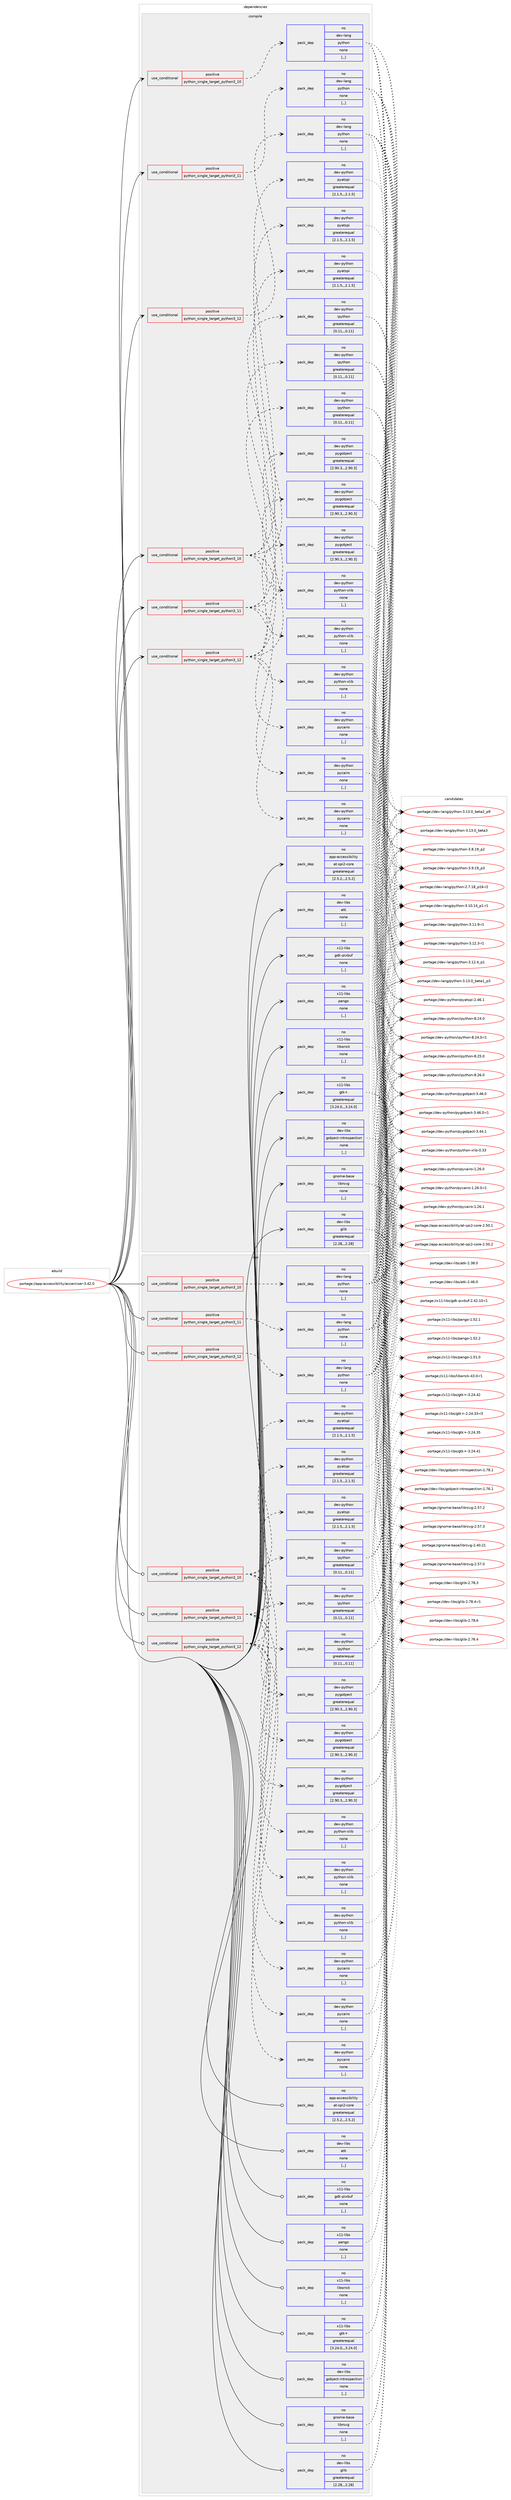 digraph prolog {

# *************
# Graph options
# *************

newrank=true;
concentrate=true;
compound=true;
graph [rankdir=LR,fontname=Helvetica,fontsize=10,ranksep=1.5];#, ranksep=2.5, nodesep=0.2];
edge  [arrowhead=vee];
node  [fontname=Helvetica,fontsize=10];

# **********
# The ebuild
# **********

subgraph cluster_leftcol {
color=gray;
rank=same;
label=<<i>ebuild</i>>;
id [label="portage://app-accessibility/accerciser-3.42.0", color=red, width=4, href="../app-accessibility/accerciser-3.42.0.svg"];
}

# ****************
# The dependencies
# ****************

subgraph cluster_midcol {
color=gray;
label=<<i>dependencies</i>>;
subgraph cluster_compile {
fillcolor="#eeeeee";
style=filled;
label=<<i>compile</i>>;
subgraph cond3 {
dependency478 [label=<<TABLE BORDER="0" CELLBORDER="1" CELLSPACING="0" CELLPADDING="4"><TR><TD ROWSPAN="3" CELLPADDING="10">use_conditional</TD></TR><TR><TD>positive</TD></TR><TR><TD>python_single_target_python3_10</TD></TR></TABLE>>, shape=none, color=red];
subgraph pack476 {
dependency479 [label=<<TABLE BORDER="0" CELLBORDER="1" CELLSPACING="0" CELLPADDING="4" WIDTH="220"><TR><TD ROWSPAN="6" CELLPADDING="30">pack_dep</TD></TR><TR><TD WIDTH="110">no</TD></TR><TR><TD>dev-lang</TD></TR><TR><TD>python</TD></TR><TR><TD>none</TD></TR><TR><TD>[,,]</TD></TR></TABLE>>, shape=none, color=blue];
}
dependency478:e -> dependency479:w [weight=20,style="dashed",arrowhead="vee"];
}
id:e -> dependency478:w [weight=20,style="solid",arrowhead="vee"];
subgraph cond4 {
dependency480 [label=<<TABLE BORDER="0" CELLBORDER="1" CELLSPACING="0" CELLPADDING="4"><TR><TD ROWSPAN="3" CELLPADDING="10">use_conditional</TD></TR><TR><TD>positive</TD></TR><TR><TD>python_single_target_python3_10</TD></TR></TABLE>>, shape=none, color=red];
subgraph pack477 {
dependency481 [label=<<TABLE BORDER="0" CELLBORDER="1" CELLSPACING="0" CELLPADDING="4" WIDTH="220"><TR><TD ROWSPAN="6" CELLPADDING="30">pack_dep</TD></TR><TR><TD WIDTH="110">no</TD></TR><TR><TD>dev-python</TD></TR><TR><TD>pygobject</TD></TR><TR><TD>greaterequal</TD></TR><TR><TD>[2.90.3,,,2.90.3]</TD></TR></TABLE>>, shape=none, color=blue];
}
dependency480:e -> dependency481:w [weight=20,style="dashed",arrowhead="vee"];
subgraph pack478 {
dependency482 [label=<<TABLE BORDER="0" CELLBORDER="1" CELLSPACING="0" CELLPADDING="4" WIDTH="220"><TR><TD ROWSPAN="6" CELLPADDING="30">pack_dep</TD></TR><TR><TD WIDTH="110">no</TD></TR><TR><TD>dev-python</TD></TR><TR><TD>ipython</TD></TR><TR><TD>greaterequal</TD></TR><TR><TD>[0.11,,,0.11]</TD></TR></TABLE>>, shape=none, color=blue];
}
dependency480:e -> dependency482:w [weight=20,style="dashed",arrowhead="vee"];
subgraph pack479 {
dependency483 [label=<<TABLE BORDER="0" CELLBORDER="1" CELLSPACING="0" CELLPADDING="4" WIDTH="220"><TR><TD ROWSPAN="6" CELLPADDING="30">pack_dep</TD></TR><TR><TD WIDTH="110">no</TD></TR><TR><TD>dev-python</TD></TR><TR><TD>pyatspi</TD></TR><TR><TD>greaterequal</TD></TR><TR><TD>[2.1.5,,,2.1.5]</TD></TR></TABLE>>, shape=none, color=blue];
}
dependency480:e -> dependency483:w [weight=20,style="dashed",arrowhead="vee"];
subgraph pack480 {
dependency484 [label=<<TABLE BORDER="0" CELLBORDER="1" CELLSPACING="0" CELLPADDING="4" WIDTH="220"><TR><TD ROWSPAN="6" CELLPADDING="30">pack_dep</TD></TR><TR><TD WIDTH="110">no</TD></TR><TR><TD>dev-python</TD></TR><TR><TD>pycairo</TD></TR><TR><TD>none</TD></TR><TR><TD>[,,]</TD></TR></TABLE>>, shape=none, color=blue];
}
dependency480:e -> dependency484:w [weight=20,style="dashed",arrowhead="vee"];
subgraph pack481 {
dependency485 [label=<<TABLE BORDER="0" CELLBORDER="1" CELLSPACING="0" CELLPADDING="4" WIDTH="220"><TR><TD ROWSPAN="6" CELLPADDING="30">pack_dep</TD></TR><TR><TD WIDTH="110">no</TD></TR><TR><TD>dev-python</TD></TR><TR><TD>python-xlib</TD></TR><TR><TD>none</TD></TR><TR><TD>[,,]</TD></TR></TABLE>>, shape=none, color=blue];
}
dependency480:e -> dependency485:w [weight=20,style="dashed",arrowhead="vee"];
}
id:e -> dependency480:w [weight=20,style="solid",arrowhead="vee"];
subgraph cond5 {
dependency486 [label=<<TABLE BORDER="0" CELLBORDER="1" CELLSPACING="0" CELLPADDING="4"><TR><TD ROWSPAN="3" CELLPADDING="10">use_conditional</TD></TR><TR><TD>positive</TD></TR><TR><TD>python_single_target_python3_11</TD></TR></TABLE>>, shape=none, color=red];
subgraph pack482 {
dependency487 [label=<<TABLE BORDER="0" CELLBORDER="1" CELLSPACING="0" CELLPADDING="4" WIDTH="220"><TR><TD ROWSPAN="6" CELLPADDING="30">pack_dep</TD></TR><TR><TD WIDTH="110">no</TD></TR><TR><TD>dev-lang</TD></TR><TR><TD>python</TD></TR><TR><TD>none</TD></TR><TR><TD>[,,]</TD></TR></TABLE>>, shape=none, color=blue];
}
dependency486:e -> dependency487:w [weight=20,style="dashed",arrowhead="vee"];
}
id:e -> dependency486:w [weight=20,style="solid",arrowhead="vee"];
subgraph cond6 {
dependency488 [label=<<TABLE BORDER="0" CELLBORDER="1" CELLSPACING="0" CELLPADDING="4"><TR><TD ROWSPAN="3" CELLPADDING="10">use_conditional</TD></TR><TR><TD>positive</TD></TR><TR><TD>python_single_target_python3_11</TD></TR></TABLE>>, shape=none, color=red];
subgraph pack483 {
dependency489 [label=<<TABLE BORDER="0" CELLBORDER="1" CELLSPACING="0" CELLPADDING="4" WIDTH="220"><TR><TD ROWSPAN="6" CELLPADDING="30">pack_dep</TD></TR><TR><TD WIDTH="110">no</TD></TR><TR><TD>dev-python</TD></TR><TR><TD>pygobject</TD></TR><TR><TD>greaterequal</TD></TR><TR><TD>[2.90.3,,,2.90.3]</TD></TR></TABLE>>, shape=none, color=blue];
}
dependency488:e -> dependency489:w [weight=20,style="dashed",arrowhead="vee"];
subgraph pack484 {
dependency490 [label=<<TABLE BORDER="0" CELLBORDER="1" CELLSPACING="0" CELLPADDING="4" WIDTH="220"><TR><TD ROWSPAN="6" CELLPADDING="30">pack_dep</TD></TR><TR><TD WIDTH="110">no</TD></TR><TR><TD>dev-python</TD></TR><TR><TD>ipython</TD></TR><TR><TD>greaterequal</TD></TR><TR><TD>[0.11,,,0.11]</TD></TR></TABLE>>, shape=none, color=blue];
}
dependency488:e -> dependency490:w [weight=20,style="dashed",arrowhead="vee"];
subgraph pack485 {
dependency491 [label=<<TABLE BORDER="0" CELLBORDER="1" CELLSPACING="0" CELLPADDING="4" WIDTH="220"><TR><TD ROWSPAN="6" CELLPADDING="30">pack_dep</TD></TR><TR><TD WIDTH="110">no</TD></TR><TR><TD>dev-python</TD></TR><TR><TD>pyatspi</TD></TR><TR><TD>greaterequal</TD></TR><TR><TD>[2.1.5,,,2.1.5]</TD></TR></TABLE>>, shape=none, color=blue];
}
dependency488:e -> dependency491:w [weight=20,style="dashed",arrowhead="vee"];
subgraph pack486 {
dependency492 [label=<<TABLE BORDER="0" CELLBORDER="1" CELLSPACING="0" CELLPADDING="4" WIDTH="220"><TR><TD ROWSPAN="6" CELLPADDING="30">pack_dep</TD></TR><TR><TD WIDTH="110">no</TD></TR><TR><TD>dev-python</TD></TR><TR><TD>pycairo</TD></TR><TR><TD>none</TD></TR><TR><TD>[,,]</TD></TR></TABLE>>, shape=none, color=blue];
}
dependency488:e -> dependency492:w [weight=20,style="dashed",arrowhead="vee"];
subgraph pack487 {
dependency493 [label=<<TABLE BORDER="0" CELLBORDER="1" CELLSPACING="0" CELLPADDING="4" WIDTH="220"><TR><TD ROWSPAN="6" CELLPADDING="30">pack_dep</TD></TR><TR><TD WIDTH="110">no</TD></TR><TR><TD>dev-python</TD></TR><TR><TD>python-xlib</TD></TR><TR><TD>none</TD></TR><TR><TD>[,,]</TD></TR></TABLE>>, shape=none, color=blue];
}
dependency488:e -> dependency493:w [weight=20,style="dashed",arrowhead="vee"];
}
id:e -> dependency488:w [weight=20,style="solid",arrowhead="vee"];
subgraph cond7 {
dependency494 [label=<<TABLE BORDER="0" CELLBORDER="1" CELLSPACING="0" CELLPADDING="4"><TR><TD ROWSPAN="3" CELLPADDING="10">use_conditional</TD></TR><TR><TD>positive</TD></TR><TR><TD>python_single_target_python3_12</TD></TR></TABLE>>, shape=none, color=red];
subgraph pack488 {
dependency495 [label=<<TABLE BORDER="0" CELLBORDER="1" CELLSPACING="0" CELLPADDING="4" WIDTH="220"><TR><TD ROWSPAN="6" CELLPADDING="30">pack_dep</TD></TR><TR><TD WIDTH="110">no</TD></TR><TR><TD>dev-lang</TD></TR><TR><TD>python</TD></TR><TR><TD>none</TD></TR><TR><TD>[,,]</TD></TR></TABLE>>, shape=none, color=blue];
}
dependency494:e -> dependency495:w [weight=20,style="dashed",arrowhead="vee"];
}
id:e -> dependency494:w [weight=20,style="solid",arrowhead="vee"];
subgraph cond8 {
dependency496 [label=<<TABLE BORDER="0" CELLBORDER="1" CELLSPACING="0" CELLPADDING="4"><TR><TD ROWSPAN="3" CELLPADDING="10">use_conditional</TD></TR><TR><TD>positive</TD></TR><TR><TD>python_single_target_python3_12</TD></TR></TABLE>>, shape=none, color=red];
subgraph pack489 {
dependency497 [label=<<TABLE BORDER="0" CELLBORDER="1" CELLSPACING="0" CELLPADDING="4" WIDTH="220"><TR><TD ROWSPAN="6" CELLPADDING="30">pack_dep</TD></TR><TR><TD WIDTH="110">no</TD></TR><TR><TD>dev-python</TD></TR><TR><TD>pygobject</TD></TR><TR><TD>greaterequal</TD></TR><TR><TD>[2.90.3,,,2.90.3]</TD></TR></TABLE>>, shape=none, color=blue];
}
dependency496:e -> dependency497:w [weight=20,style="dashed",arrowhead="vee"];
subgraph pack490 {
dependency498 [label=<<TABLE BORDER="0" CELLBORDER="1" CELLSPACING="0" CELLPADDING="4" WIDTH="220"><TR><TD ROWSPAN="6" CELLPADDING="30">pack_dep</TD></TR><TR><TD WIDTH="110">no</TD></TR><TR><TD>dev-python</TD></TR><TR><TD>ipython</TD></TR><TR><TD>greaterequal</TD></TR><TR><TD>[0.11,,,0.11]</TD></TR></TABLE>>, shape=none, color=blue];
}
dependency496:e -> dependency498:w [weight=20,style="dashed",arrowhead="vee"];
subgraph pack491 {
dependency499 [label=<<TABLE BORDER="0" CELLBORDER="1" CELLSPACING="0" CELLPADDING="4" WIDTH="220"><TR><TD ROWSPAN="6" CELLPADDING="30">pack_dep</TD></TR><TR><TD WIDTH="110">no</TD></TR><TR><TD>dev-python</TD></TR><TR><TD>pyatspi</TD></TR><TR><TD>greaterequal</TD></TR><TR><TD>[2.1.5,,,2.1.5]</TD></TR></TABLE>>, shape=none, color=blue];
}
dependency496:e -> dependency499:w [weight=20,style="dashed",arrowhead="vee"];
subgraph pack492 {
dependency500 [label=<<TABLE BORDER="0" CELLBORDER="1" CELLSPACING="0" CELLPADDING="4" WIDTH="220"><TR><TD ROWSPAN="6" CELLPADDING="30">pack_dep</TD></TR><TR><TD WIDTH="110">no</TD></TR><TR><TD>dev-python</TD></TR><TR><TD>pycairo</TD></TR><TR><TD>none</TD></TR><TR><TD>[,,]</TD></TR></TABLE>>, shape=none, color=blue];
}
dependency496:e -> dependency500:w [weight=20,style="dashed",arrowhead="vee"];
subgraph pack493 {
dependency501 [label=<<TABLE BORDER="0" CELLBORDER="1" CELLSPACING="0" CELLPADDING="4" WIDTH="220"><TR><TD ROWSPAN="6" CELLPADDING="30">pack_dep</TD></TR><TR><TD WIDTH="110">no</TD></TR><TR><TD>dev-python</TD></TR><TR><TD>python-xlib</TD></TR><TR><TD>none</TD></TR><TR><TD>[,,]</TD></TR></TABLE>>, shape=none, color=blue];
}
dependency496:e -> dependency501:w [weight=20,style="dashed",arrowhead="vee"];
}
id:e -> dependency496:w [weight=20,style="solid",arrowhead="vee"];
subgraph pack494 {
dependency502 [label=<<TABLE BORDER="0" CELLBORDER="1" CELLSPACING="0" CELLPADDING="4" WIDTH="220"><TR><TD ROWSPAN="6" CELLPADDING="30">pack_dep</TD></TR><TR><TD WIDTH="110">no</TD></TR><TR><TD>app-accessibility</TD></TR><TR><TD>at-spi2-core</TD></TR><TR><TD>greaterequal</TD></TR><TR><TD>[2.5.2,,,2.5.2]</TD></TR></TABLE>>, shape=none, color=blue];
}
id:e -> dependency502:w [weight=20,style="solid",arrowhead="vee"];
subgraph pack495 {
dependency503 [label=<<TABLE BORDER="0" CELLBORDER="1" CELLSPACING="0" CELLPADDING="4" WIDTH="220"><TR><TD ROWSPAN="6" CELLPADDING="30">pack_dep</TD></TR><TR><TD WIDTH="110">no</TD></TR><TR><TD>dev-libs</TD></TR><TR><TD>atk</TD></TR><TR><TD>none</TD></TR><TR><TD>[,,]</TD></TR></TABLE>>, shape=none, color=blue];
}
id:e -> dependency503:w [weight=20,style="solid",arrowhead="vee"];
subgraph pack496 {
dependency504 [label=<<TABLE BORDER="0" CELLBORDER="1" CELLSPACING="0" CELLPADDING="4" WIDTH="220"><TR><TD ROWSPAN="6" CELLPADDING="30">pack_dep</TD></TR><TR><TD WIDTH="110">no</TD></TR><TR><TD>dev-libs</TD></TR><TR><TD>glib</TD></TR><TR><TD>greaterequal</TD></TR><TR><TD>[2.28,,,2.28]</TD></TR></TABLE>>, shape=none, color=blue];
}
id:e -> dependency504:w [weight=20,style="solid",arrowhead="vee"];
subgraph pack497 {
dependency505 [label=<<TABLE BORDER="0" CELLBORDER="1" CELLSPACING="0" CELLPADDING="4" WIDTH="220"><TR><TD ROWSPAN="6" CELLPADDING="30">pack_dep</TD></TR><TR><TD WIDTH="110">no</TD></TR><TR><TD>dev-libs</TD></TR><TR><TD>gobject-introspection</TD></TR><TR><TD>none</TD></TR><TR><TD>[,,]</TD></TR></TABLE>>, shape=none, color=blue];
}
id:e -> dependency505:w [weight=20,style="solid",arrowhead="vee"];
subgraph pack498 {
dependency506 [label=<<TABLE BORDER="0" CELLBORDER="1" CELLSPACING="0" CELLPADDING="4" WIDTH="220"><TR><TD ROWSPAN="6" CELLPADDING="30">pack_dep</TD></TR><TR><TD WIDTH="110">no</TD></TR><TR><TD>gnome-base</TD></TR><TR><TD>librsvg</TD></TR><TR><TD>none</TD></TR><TR><TD>[,,]</TD></TR></TABLE>>, shape=none, color=blue];
}
id:e -> dependency506:w [weight=20,style="solid",arrowhead="vee"];
subgraph pack499 {
dependency507 [label=<<TABLE BORDER="0" CELLBORDER="1" CELLSPACING="0" CELLPADDING="4" WIDTH="220"><TR><TD ROWSPAN="6" CELLPADDING="30">pack_dep</TD></TR><TR><TD WIDTH="110">no</TD></TR><TR><TD>x11-libs</TD></TR><TR><TD>gdk-pixbuf</TD></TR><TR><TD>none</TD></TR><TR><TD>[,,]</TD></TR></TABLE>>, shape=none, color=blue];
}
id:e -> dependency507:w [weight=20,style="solid",arrowhead="vee"];
subgraph pack500 {
dependency508 [label=<<TABLE BORDER="0" CELLBORDER="1" CELLSPACING="0" CELLPADDING="4" WIDTH="220"><TR><TD ROWSPAN="6" CELLPADDING="30">pack_dep</TD></TR><TR><TD WIDTH="110">no</TD></TR><TR><TD>x11-libs</TD></TR><TR><TD>gtk+</TD></TR><TR><TD>greaterequal</TD></TR><TR><TD>[3.24.0,,,3.24.0]</TD></TR></TABLE>>, shape=none, color=blue];
}
id:e -> dependency508:w [weight=20,style="solid",arrowhead="vee"];
subgraph pack501 {
dependency509 [label=<<TABLE BORDER="0" CELLBORDER="1" CELLSPACING="0" CELLPADDING="4" WIDTH="220"><TR><TD ROWSPAN="6" CELLPADDING="30">pack_dep</TD></TR><TR><TD WIDTH="110">no</TD></TR><TR><TD>x11-libs</TD></TR><TR><TD>libwnck</TD></TR><TR><TD>none</TD></TR><TR><TD>[,,]</TD></TR></TABLE>>, shape=none, color=blue];
}
id:e -> dependency509:w [weight=20,style="solid",arrowhead="vee"];
subgraph pack502 {
dependency510 [label=<<TABLE BORDER="0" CELLBORDER="1" CELLSPACING="0" CELLPADDING="4" WIDTH="220"><TR><TD ROWSPAN="6" CELLPADDING="30">pack_dep</TD></TR><TR><TD WIDTH="110">no</TD></TR><TR><TD>x11-libs</TD></TR><TR><TD>pango</TD></TR><TR><TD>none</TD></TR><TR><TD>[,,]</TD></TR></TABLE>>, shape=none, color=blue];
}
id:e -> dependency510:w [weight=20,style="solid",arrowhead="vee"];
}
subgraph cluster_compileandrun {
fillcolor="#eeeeee";
style=filled;
label=<<i>compile and run</i>>;
}
subgraph cluster_run {
fillcolor="#eeeeee";
style=filled;
label=<<i>run</i>>;
subgraph cond9 {
dependency511 [label=<<TABLE BORDER="0" CELLBORDER="1" CELLSPACING="0" CELLPADDING="4"><TR><TD ROWSPAN="3" CELLPADDING="10">use_conditional</TD></TR><TR><TD>positive</TD></TR><TR><TD>python_single_target_python3_10</TD></TR></TABLE>>, shape=none, color=red];
subgraph pack503 {
dependency512 [label=<<TABLE BORDER="0" CELLBORDER="1" CELLSPACING="0" CELLPADDING="4" WIDTH="220"><TR><TD ROWSPAN="6" CELLPADDING="30">pack_dep</TD></TR><TR><TD WIDTH="110">no</TD></TR><TR><TD>dev-lang</TD></TR><TR><TD>python</TD></TR><TR><TD>none</TD></TR><TR><TD>[,,]</TD></TR></TABLE>>, shape=none, color=blue];
}
dependency511:e -> dependency512:w [weight=20,style="dashed",arrowhead="vee"];
}
id:e -> dependency511:w [weight=20,style="solid",arrowhead="odot"];
subgraph cond10 {
dependency513 [label=<<TABLE BORDER="0" CELLBORDER="1" CELLSPACING="0" CELLPADDING="4"><TR><TD ROWSPAN="3" CELLPADDING="10">use_conditional</TD></TR><TR><TD>positive</TD></TR><TR><TD>python_single_target_python3_10</TD></TR></TABLE>>, shape=none, color=red];
subgraph pack504 {
dependency514 [label=<<TABLE BORDER="0" CELLBORDER="1" CELLSPACING="0" CELLPADDING="4" WIDTH="220"><TR><TD ROWSPAN="6" CELLPADDING="30">pack_dep</TD></TR><TR><TD WIDTH="110">no</TD></TR><TR><TD>dev-python</TD></TR><TR><TD>pygobject</TD></TR><TR><TD>greaterequal</TD></TR><TR><TD>[2.90.3,,,2.90.3]</TD></TR></TABLE>>, shape=none, color=blue];
}
dependency513:e -> dependency514:w [weight=20,style="dashed",arrowhead="vee"];
subgraph pack505 {
dependency515 [label=<<TABLE BORDER="0" CELLBORDER="1" CELLSPACING="0" CELLPADDING="4" WIDTH="220"><TR><TD ROWSPAN="6" CELLPADDING="30">pack_dep</TD></TR><TR><TD WIDTH="110">no</TD></TR><TR><TD>dev-python</TD></TR><TR><TD>ipython</TD></TR><TR><TD>greaterequal</TD></TR><TR><TD>[0.11,,,0.11]</TD></TR></TABLE>>, shape=none, color=blue];
}
dependency513:e -> dependency515:w [weight=20,style="dashed",arrowhead="vee"];
subgraph pack506 {
dependency516 [label=<<TABLE BORDER="0" CELLBORDER="1" CELLSPACING="0" CELLPADDING="4" WIDTH="220"><TR><TD ROWSPAN="6" CELLPADDING="30">pack_dep</TD></TR><TR><TD WIDTH="110">no</TD></TR><TR><TD>dev-python</TD></TR><TR><TD>pyatspi</TD></TR><TR><TD>greaterequal</TD></TR><TR><TD>[2.1.5,,,2.1.5]</TD></TR></TABLE>>, shape=none, color=blue];
}
dependency513:e -> dependency516:w [weight=20,style="dashed",arrowhead="vee"];
subgraph pack507 {
dependency517 [label=<<TABLE BORDER="0" CELLBORDER="1" CELLSPACING="0" CELLPADDING="4" WIDTH="220"><TR><TD ROWSPAN="6" CELLPADDING="30">pack_dep</TD></TR><TR><TD WIDTH="110">no</TD></TR><TR><TD>dev-python</TD></TR><TR><TD>pycairo</TD></TR><TR><TD>none</TD></TR><TR><TD>[,,]</TD></TR></TABLE>>, shape=none, color=blue];
}
dependency513:e -> dependency517:w [weight=20,style="dashed",arrowhead="vee"];
subgraph pack508 {
dependency518 [label=<<TABLE BORDER="0" CELLBORDER="1" CELLSPACING="0" CELLPADDING="4" WIDTH="220"><TR><TD ROWSPAN="6" CELLPADDING="30">pack_dep</TD></TR><TR><TD WIDTH="110">no</TD></TR><TR><TD>dev-python</TD></TR><TR><TD>python-xlib</TD></TR><TR><TD>none</TD></TR><TR><TD>[,,]</TD></TR></TABLE>>, shape=none, color=blue];
}
dependency513:e -> dependency518:w [weight=20,style="dashed",arrowhead="vee"];
}
id:e -> dependency513:w [weight=20,style="solid",arrowhead="odot"];
subgraph cond11 {
dependency519 [label=<<TABLE BORDER="0" CELLBORDER="1" CELLSPACING="0" CELLPADDING="4"><TR><TD ROWSPAN="3" CELLPADDING="10">use_conditional</TD></TR><TR><TD>positive</TD></TR><TR><TD>python_single_target_python3_11</TD></TR></TABLE>>, shape=none, color=red];
subgraph pack509 {
dependency520 [label=<<TABLE BORDER="0" CELLBORDER="1" CELLSPACING="0" CELLPADDING="4" WIDTH="220"><TR><TD ROWSPAN="6" CELLPADDING="30">pack_dep</TD></TR><TR><TD WIDTH="110">no</TD></TR><TR><TD>dev-lang</TD></TR><TR><TD>python</TD></TR><TR><TD>none</TD></TR><TR><TD>[,,]</TD></TR></TABLE>>, shape=none, color=blue];
}
dependency519:e -> dependency520:w [weight=20,style="dashed",arrowhead="vee"];
}
id:e -> dependency519:w [weight=20,style="solid",arrowhead="odot"];
subgraph cond12 {
dependency521 [label=<<TABLE BORDER="0" CELLBORDER="1" CELLSPACING="0" CELLPADDING="4"><TR><TD ROWSPAN="3" CELLPADDING="10">use_conditional</TD></TR><TR><TD>positive</TD></TR><TR><TD>python_single_target_python3_11</TD></TR></TABLE>>, shape=none, color=red];
subgraph pack510 {
dependency522 [label=<<TABLE BORDER="0" CELLBORDER="1" CELLSPACING="0" CELLPADDING="4" WIDTH="220"><TR><TD ROWSPAN="6" CELLPADDING="30">pack_dep</TD></TR><TR><TD WIDTH="110">no</TD></TR><TR><TD>dev-python</TD></TR><TR><TD>pygobject</TD></TR><TR><TD>greaterequal</TD></TR><TR><TD>[2.90.3,,,2.90.3]</TD></TR></TABLE>>, shape=none, color=blue];
}
dependency521:e -> dependency522:w [weight=20,style="dashed",arrowhead="vee"];
subgraph pack511 {
dependency523 [label=<<TABLE BORDER="0" CELLBORDER="1" CELLSPACING="0" CELLPADDING="4" WIDTH="220"><TR><TD ROWSPAN="6" CELLPADDING="30">pack_dep</TD></TR><TR><TD WIDTH="110">no</TD></TR><TR><TD>dev-python</TD></TR><TR><TD>ipython</TD></TR><TR><TD>greaterequal</TD></TR><TR><TD>[0.11,,,0.11]</TD></TR></TABLE>>, shape=none, color=blue];
}
dependency521:e -> dependency523:w [weight=20,style="dashed",arrowhead="vee"];
subgraph pack512 {
dependency524 [label=<<TABLE BORDER="0" CELLBORDER="1" CELLSPACING="0" CELLPADDING="4" WIDTH="220"><TR><TD ROWSPAN="6" CELLPADDING="30">pack_dep</TD></TR><TR><TD WIDTH="110">no</TD></TR><TR><TD>dev-python</TD></TR><TR><TD>pyatspi</TD></TR><TR><TD>greaterequal</TD></TR><TR><TD>[2.1.5,,,2.1.5]</TD></TR></TABLE>>, shape=none, color=blue];
}
dependency521:e -> dependency524:w [weight=20,style="dashed",arrowhead="vee"];
subgraph pack513 {
dependency525 [label=<<TABLE BORDER="0" CELLBORDER="1" CELLSPACING="0" CELLPADDING="4" WIDTH="220"><TR><TD ROWSPAN="6" CELLPADDING="30">pack_dep</TD></TR><TR><TD WIDTH="110">no</TD></TR><TR><TD>dev-python</TD></TR><TR><TD>pycairo</TD></TR><TR><TD>none</TD></TR><TR><TD>[,,]</TD></TR></TABLE>>, shape=none, color=blue];
}
dependency521:e -> dependency525:w [weight=20,style="dashed",arrowhead="vee"];
subgraph pack514 {
dependency526 [label=<<TABLE BORDER="0" CELLBORDER="1" CELLSPACING="0" CELLPADDING="4" WIDTH="220"><TR><TD ROWSPAN="6" CELLPADDING="30">pack_dep</TD></TR><TR><TD WIDTH="110">no</TD></TR><TR><TD>dev-python</TD></TR><TR><TD>python-xlib</TD></TR><TR><TD>none</TD></TR><TR><TD>[,,]</TD></TR></TABLE>>, shape=none, color=blue];
}
dependency521:e -> dependency526:w [weight=20,style="dashed",arrowhead="vee"];
}
id:e -> dependency521:w [weight=20,style="solid",arrowhead="odot"];
subgraph cond13 {
dependency527 [label=<<TABLE BORDER="0" CELLBORDER="1" CELLSPACING="0" CELLPADDING="4"><TR><TD ROWSPAN="3" CELLPADDING="10">use_conditional</TD></TR><TR><TD>positive</TD></TR><TR><TD>python_single_target_python3_12</TD></TR></TABLE>>, shape=none, color=red];
subgraph pack515 {
dependency528 [label=<<TABLE BORDER="0" CELLBORDER="1" CELLSPACING="0" CELLPADDING="4" WIDTH="220"><TR><TD ROWSPAN="6" CELLPADDING="30">pack_dep</TD></TR><TR><TD WIDTH="110">no</TD></TR><TR><TD>dev-lang</TD></TR><TR><TD>python</TD></TR><TR><TD>none</TD></TR><TR><TD>[,,]</TD></TR></TABLE>>, shape=none, color=blue];
}
dependency527:e -> dependency528:w [weight=20,style="dashed",arrowhead="vee"];
}
id:e -> dependency527:w [weight=20,style="solid",arrowhead="odot"];
subgraph cond14 {
dependency529 [label=<<TABLE BORDER="0" CELLBORDER="1" CELLSPACING="0" CELLPADDING="4"><TR><TD ROWSPAN="3" CELLPADDING="10">use_conditional</TD></TR><TR><TD>positive</TD></TR><TR><TD>python_single_target_python3_12</TD></TR></TABLE>>, shape=none, color=red];
subgraph pack516 {
dependency530 [label=<<TABLE BORDER="0" CELLBORDER="1" CELLSPACING="0" CELLPADDING="4" WIDTH="220"><TR><TD ROWSPAN="6" CELLPADDING="30">pack_dep</TD></TR><TR><TD WIDTH="110">no</TD></TR><TR><TD>dev-python</TD></TR><TR><TD>pygobject</TD></TR><TR><TD>greaterequal</TD></TR><TR><TD>[2.90.3,,,2.90.3]</TD></TR></TABLE>>, shape=none, color=blue];
}
dependency529:e -> dependency530:w [weight=20,style="dashed",arrowhead="vee"];
subgraph pack517 {
dependency531 [label=<<TABLE BORDER="0" CELLBORDER="1" CELLSPACING="0" CELLPADDING="4" WIDTH="220"><TR><TD ROWSPAN="6" CELLPADDING="30">pack_dep</TD></TR><TR><TD WIDTH="110">no</TD></TR><TR><TD>dev-python</TD></TR><TR><TD>ipython</TD></TR><TR><TD>greaterequal</TD></TR><TR><TD>[0.11,,,0.11]</TD></TR></TABLE>>, shape=none, color=blue];
}
dependency529:e -> dependency531:w [weight=20,style="dashed",arrowhead="vee"];
subgraph pack518 {
dependency532 [label=<<TABLE BORDER="0" CELLBORDER="1" CELLSPACING="0" CELLPADDING="4" WIDTH="220"><TR><TD ROWSPAN="6" CELLPADDING="30">pack_dep</TD></TR><TR><TD WIDTH="110">no</TD></TR><TR><TD>dev-python</TD></TR><TR><TD>pyatspi</TD></TR><TR><TD>greaterequal</TD></TR><TR><TD>[2.1.5,,,2.1.5]</TD></TR></TABLE>>, shape=none, color=blue];
}
dependency529:e -> dependency532:w [weight=20,style="dashed",arrowhead="vee"];
subgraph pack519 {
dependency533 [label=<<TABLE BORDER="0" CELLBORDER="1" CELLSPACING="0" CELLPADDING="4" WIDTH="220"><TR><TD ROWSPAN="6" CELLPADDING="30">pack_dep</TD></TR><TR><TD WIDTH="110">no</TD></TR><TR><TD>dev-python</TD></TR><TR><TD>pycairo</TD></TR><TR><TD>none</TD></TR><TR><TD>[,,]</TD></TR></TABLE>>, shape=none, color=blue];
}
dependency529:e -> dependency533:w [weight=20,style="dashed",arrowhead="vee"];
subgraph pack520 {
dependency534 [label=<<TABLE BORDER="0" CELLBORDER="1" CELLSPACING="0" CELLPADDING="4" WIDTH="220"><TR><TD ROWSPAN="6" CELLPADDING="30">pack_dep</TD></TR><TR><TD WIDTH="110">no</TD></TR><TR><TD>dev-python</TD></TR><TR><TD>python-xlib</TD></TR><TR><TD>none</TD></TR><TR><TD>[,,]</TD></TR></TABLE>>, shape=none, color=blue];
}
dependency529:e -> dependency534:w [weight=20,style="dashed",arrowhead="vee"];
}
id:e -> dependency529:w [weight=20,style="solid",arrowhead="odot"];
subgraph pack521 {
dependency535 [label=<<TABLE BORDER="0" CELLBORDER="1" CELLSPACING="0" CELLPADDING="4" WIDTH="220"><TR><TD ROWSPAN="6" CELLPADDING="30">pack_dep</TD></TR><TR><TD WIDTH="110">no</TD></TR><TR><TD>app-accessibility</TD></TR><TR><TD>at-spi2-core</TD></TR><TR><TD>greaterequal</TD></TR><TR><TD>[2.5.2,,,2.5.2]</TD></TR></TABLE>>, shape=none, color=blue];
}
id:e -> dependency535:w [weight=20,style="solid",arrowhead="odot"];
subgraph pack522 {
dependency536 [label=<<TABLE BORDER="0" CELLBORDER="1" CELLSPACING="0" CELLPADDING="4" WIDTH="220"><TR><TD ROWSPAN="6" CELLPADDING="30">pack_dep</TD></TR><TR><TD WIDTH="110">no</TD></TR><TR><TD>dev-libs</TD></TR><TR><TD>atk</TD></TR><TR><TD>none</TD></TR><TR><TD>[,,]</TD></TR></TABLE>>, shape=none, color=blue];
}
id:e -> dependency536:w [weight=20,style="solid",arrowhead="odot"];
subgraph pack523 {
dependency537 [label=<<TABLE BORDER="0" CELLBORDER="1" CELLSPACING="0" CELLPADDING="4" WIDTH="220"><TR><TD ROWSPAN="6" CELLPADDING="30">pack_dep</TD></TR><TR><TD WIDTH="110">no</TD></TR><TR><TD>dev-libs</TD></TR><TR><TD>glib</TD></TR><TR><TD>greaterequal</TD></TR><TR><TD>[2.28,,,2.28]</TD></TR></TABLE>>, shape=none, color=blue];
}
id:e -> dependency537:w [weight=20,style="solid",arrowhead="odot"];
subgraph pack524 {
dependency538 [label=<<TABLE BORDER="0" CELLBORDER="1" CELLSPACING="0" CELLPADDING="4" WIDTH="220"><TR><TD ROWSPAN="6" CELLPADDING="30">pack_dep</TD></TR><TR><TD WIDTH="110">no</TD></TR><TR><TD>dev-libs</TD></TR><TR><TD>gobject-introspection</TD></TR><TR><TD>none</TD></TR><TR><TD>[,,]</TD></TR></TABLE>>, shape=none, color=blue];
}
id:e -> dependency538:w [weight=20,style="solid",arrowhead="odot"];
subgraph pack525 {
dependency539 [label=<<TABLE BORDER="0" CELLBORDER="1" CELLSPACING="0" CELLPADDING="4" WIDTH="220"><TR><TD ROWSPAN="6" CELLPADDING="30">pack_dep</TD></TR><TR><TD WIDTH="110">no</TD></TR><TR><TD>gnome-base</TD></TR><TR><TD>librsvg</TD></TR><TR><TD>none</TD></TR><TR><TD>[,,]</TD></TR></TABLE>>, shape=none, color=blue];
}
id:e -> dependency539:w [weight=20,style="solid",arrowhead="odot"];
subgraph pack526 {
dependency540 [label=<<TABLE BORDER="0" CELLBORDER="1" CELLSPACING="0" CELLPADDING="4" WIDTH="220"><TR><TD ROWSPAN="6" CELLPADDING="30">pack_dep</TD></TR><TR><TD WIDTH="110">no</TD></TR><TR><TD>x11-libs</TD></TR><TR><TD>gdk-pixbuf</TD></TR><TR><TD>none</TD></TR><TR><TD>[,,]</TD></TR></TABLE>>, shape=none, color=blue];
}
id:e -> dependency540:w [weight=20,style="solid",arrowhead="odot"];
subgraph pack527 {
dependency541 [label=<<TABLE BORDER="0" CELLBORDER="1" CELLSPACING="0" CELLPADDING="4" WIDTH="220"><TR><TD ROWSPAN="6" CELLPADDING="30">pack_dep</TD></TR><TR><TD WIDTH="110">no</TD></TR><TR><TD>x11-libs</TD></TR><TR><TD>gtk+</TD></TR><TR><TD>greaterequal</TD></TR><TR><TD>[3.24.0,,,3.24.0]</TD></TR></TABLE>>, shape=none, color=blue];
}
id:e -> dependency541:w [weight=20,style="solid",arrowhead="odot"];
subgraph pack528 {
dependency542 [label=<<TABLE BORDER="0" CELLBORDER="1" CELLSPACING="0" CELLPADDING="4" WIDTH="220"><TR><TD ROWSPAN="6" CELLPADDING="30">pack_dep</TD></TR><TR><TD WIDTH="110">no</TD></TR><TR><TD>x11-libs</TD></TR><TR><TD>libwnck</TD></TR><TR><TD>none</TD></TR><TR><TD>[,,]</TD></TR></TABLE>>, shape=none, color=blue];
}
id:e -> dependency542:w [weight=20,style="solid",arrowhead="odot"];
subgraph pack529 {
dependency543 [label=<<TABLE BORDER="0" CELLBORDER="1" CELLSPACING="0" CELLPADDING="4" WIDTH="220"><TR><TD ROWSPAN="6" CELLPADDING="30">pack_dep</TD></TR><TR><TD WIDTH="110">no</TD></TR><TR><TD>x11-libs</TD></TR><TR><TD>pango</TD></TR><TR><TD>none</TD></TR><TR><TD>[,,]</TD></TR></TABLE>>, shape=none, color=blue];
}
id:e -> dependency543:w [weight=20,style="solid",arrowhead="odot"];
}
}

# **************
# The candidates
# **************

subgraph cluster_choices {
rank=same;
color=gray;
label=<<i>candidates</i>>;

subgraph choice476 {
color=black;
nodesep=1;
choice100101118451089711010347112121116104111110455046554649569511249544511450 [label="portage://dev-lang/python-2.7.18_p16-r2", color=red, width=4,href="../dev-lang/python-2.7.18_p16-r2.svg"];
choice100101118451089711010347112121116104111110455146494846495295112494511449 [label="portage://dev-lang/python-3.10.14_p1-r1", color=red, width=4,href="../dev-lang/python-3.10.14_p1-r1.svg"];
choice100101118451089711010347112121116104111110455146494946574511449 [label="portage://dev-lang/python-3.11.9-r1", color=red, width=4,href="../dev-lang/python-3.11.9-r1.svg"];
choice100101118451089711010347112121116104111110455146495046514511449 [label="portage://dev-lang/python-3.12.3-r1", color=red, width=4,href="../dev-lang/python-3.12.3-r1.svg"];
choice100101118451089711010347112121116104111110455146495046529511249 [label="portage://dev-lang/python-3.12.4_p1", color=red, width=4,href="../dev-lang/python-3.12.4_p1.svg"];
choice10010111845108971101034711212111610411111045514649514648959810111697499511251 [label="portage://dev-lang/python-3.13.0_beta1_p3", color=red, width=4,href="../dev-lang/python-3.13.0_beta1_p3.svg"];
choice10010111845108971101034711212111610411111045514649514648959810111697509511257 [label="portage://dev-lang/python-3.13.0_beta2_p9", color=red, width=4,href="../dev-lang/python-3.13.0_beta2_p9.svg"];
choice1001011184510897110103471121211161041111104551464951464895981011169751 [label="portage://dev-lang/python-3.13.0_beta3", color=red, width=4,href="../dev-lang/python-3.13.0_beta3.svg"];
choice100101118451089711010347112121116104111110455146564649579511250 [label="portage://dev-lang/python-3.8.19_p2", color=red, width=4,href="../dev-lang/python-3.8.19_p2.svg"];
choice100101118451089711010347112121116104111110455146574649579511251 [label="portage://dev-lang/python-3.9.19_p3", color=red, width=4,href="../dev-lang/python-3.9.19_p3.svg"];
dependency479:e -> choice100101118451089711010347112121116104111110455046554649569511249544511450:w [style=dotted,weight="100"];
dependency479:e -> choice100101118451089711010347112121116104111110455146494846495295112494511449:w [style=dotted,weight="100"];
dependency479:e -> choice100101118451089711010347112121116104111110455146494946574511449:w [style=dotted,weight="100"];
dependency479:e -> choice100101118451089711010347112121116104111110455146495046514511449:w [style=dotted,weight="100"];
dependency479:e -> choice100101118451089711010347112121116104111110455146495046529511249:w [style=dotted,weight="100"];
dependency479:e -> choice10010111845108971101034711212111610411111045514649514648959810111697499511251:w [style=dotted,weight="100"];
dependency479:e -> choice10010111845108971101034711212111610411111045514649514648959810111697509511257:w [style=dotted,weight="100"];
dependency479:e -> choice1001011184510897110103471121211161041111104551464951464895981011169751:w [style=dotted,weight="100"];
dependency479:e -> choice100101118451089711010347112121116104111110455146564649579511250:w [style=dotted,weight="100"];
dependency479:e -> choice100101118451089711010347112121116104111110455146574649579511251:w [style=dotted,weight="100"];
}
subgraph choice477 {
color=black;
nodesep=1;
choice1001011184511212111610411111047112121103111981061019911645514652524649 [label="portage://dev-python/pygobject-3.44.1", color=red, width=4,href="../dev-python/pygobject-3.44.1.svg"];
choice1001011184511212111610411111047112121103111981061019911645514652544648 [label="portage://dev-python/pygobject-3.46.0", color=red, width=4,href="../dev-python/pygobject-3.46.0.svg"];
choice10010111845112121116104111110471121211031119810610199116455146525446484511449 [label="portage://dev-python/pygobject-3.46.0-r1", color=red, width=4,href="../dev-python/pygobject-3.46.0-r1.svg"];
dependency481:e -> choice1001011184511212111610411111047112121103111981061019911645514652524649:w [style=dotted,weight="100"];
dependency481:e -> choice1001011184511212111610411111047112121103111981061019911645514652544648:w [style=dotted,weight="100"];
dependency481:e -> choice10010111845112121116104111110471121211031119810610199116455146525446484511449:w [style=dotted,weight="100"];
}
subgraph choice478 {
color=black;
nodesep=1;
choice100101118451121211161041111104710511212111610411111045564650524648 [label="portage://dev-python/ipython-8.24.0", color=red, width=4,href="../dev-python/ipython-8.24.0.svg"];
choice1001011184511212111610411111047105112121116104111110455646505246484511449 [label="portage://dev-python/ipython-8.24.0-r1", color=red, width=4,href="../dev-python/ipython-8.24.0-r1.svg"];
choice100101118451121211161041111104710511212111610411111045564650534648 [label="portage://dev-python/ipython-8.25.0", color=red, width=4,href="../dev-python/ipython-8.25.0.svg"];
choice100101118451121211161041111104710511212111610411111045564650544648 [label="portage://dev-python/ipython-8.26.0", color=red, width=4,href="../dev-python/ipython-8.26.0.svg"];
dependency482:e -> choice100101118451121211161041111104710511212111610411111045564650524648:w [style=dotted,weight="100"];
dependency482:e -> choice1001011184511212111610411111047105112121116104111110455646505246484511449:w [style=dotted,weight="100"];
dependency482:e -> choice100101118451121211161041111104710511212111610411111045564650534648:w [style=dotted,weight="100"];
dependency482:e -> choice100101118451121211161041111104710511212111610411111045564650544648:w [style=dotted,weight="100"];
}
subgraph choice479 {
color=black;
nodesep=1;
choice10010111845112121116104111110471121219711611511210545504652544649 [label="portage://dev-python/pyatspi-2.46.1", color=red, width=4,href="../dev-python/pyatspi-2.46.1.svg"];
dependency483:e -> choice10010111845112121116104111110471121219711611511210545504652544649:w [style=dotted,weight="100"];
}
subgraph choice480 {
color=black;
nodesep=1;
choice1001011184511212111610411111047112121999710511411145494650544648 [label="portage://dev-python/pycairo-1.26.0", color=red, width=4,href="../dev-python/pycairo-1.26.0.svg"];
choice10010111845112121116104111110471121219997105114111454946505446484511449 [label="portage://dev-python/pycairo-1.26.0-r1", color=red, width=4,href="../dev-python/pycairo-1.26.0-r1.svg"];
choice1001011184511212111610411111047112121999710511411145494650544649 [label="portage://dev-python/pycairo-1.26.1", color=red, width=4,href="../dev-python/pycairo-1.26.1.svg"];
dependency484:e -> choice1001011184511212111610411111047112121999710511411145494650544648:w [style=dotted,weight="100"];
dependency484:e -> choice10010111845112121116104111110471121219997105114111454946505446484511449:w [style=dotted,weight="100"];
dependency484:e -> choice1001011184511212111610411111047112121999710511411145494650544649:w [style=dotted,weight="100"];
}
subgraph choice481 {
color=black;
nodesep=1;
choice100101118451121211161041111104711212111610411111045120108105984548465151 [label="portage://dev-python/python-xlib-0.33", color=red, width=4,href="../dev-python/python-xlib-0.33.svg"];
dependency485:e -> choice100101118451121211161041111104711212111610411111045120108105984548465151:w [style=dotted,weight="100"];
}
subgraph choice482 {
color=black;
nodesep=1;
choice100101118451089711010347112121116104111110455046554649569511249544511450 [label="portage://dev-lang/python-2.7.18_p16-r2", color=red, width=4,href="../dev-lang/python-2.7.18_p16-r2.svg"];
choice100101118451089711010347112121116104111110455146494846495295112494511449 [label="portage://dev-lang/python-3.10.14_p1-r1", color=red, width=4,href="../dev-lang/python-3.10.14_p1-r1.svg"];
choice100101118451089711010347112121116104111110455146494946574511449 [label="portage://dev-lang/python-3.11.9-r1", color=red, width=4,href="../dev-lang/python-3.11.9-r1.svg"];
choice100101118451089711010347112121116104111110455146495046514511449 [label="portage://dev-lang/python-3.12.3-r1", color=red, width=4,href="../dev-lang/python-3.12.3-r1.svg"];
choice100101118451089711010347112121116104111110455146495046529511249 [label="portage://dev-lang/python-3.12.4_p1", color=red, width=4,href="../dev-lang/python-3.12.4_p1.svg"];
choice10010111845108971101034711212111610411111045514649514648959810111697499511251 [label="portage://dev-lang/python-3.13.0_beta1_p3", color=red, width=4,href="../dev-lang/python-3.13.0_beta1_p3.svg"];
choice10010111845108971101034711212111610411111045514649514648959810111697509511257 [label="portage://dev-lang/python-3.13.0_beta2_p9", color=red, width=4,href="../dev-lang/python-3.13.0_beta2_p9.svg"];
choice1001011184510897110103471121211161041111104551464951464895981011169751 [label="portage://dev-lang/python-3.13.0_beta3", color=red, width=4,href="../dev-lang/python-3.13.0_beta3.svg"];
choice100101118451089711010347112121116104111110455146564649579511250 [label="portage://dev-lang/python-3.8.19_p2", color=red, width=4,href="../dev-lang/python-3.8.19_p2.svg"];
choice100101118451089711010347112121116104111110455146574649579511251 [label="portage://dev-lang/python-3.9.19_p3", color=red, width=4,href="../dev-lang/python-3.9.19_p3.svg"];
dependency487:e -> choice100101118451089711010347112121116104111110455046554649569511249544511450:w [style=dotted,weight="100"];
dependency487:e -> choice100101118451089711010347112121116104111110455146494846495295112494511449:w [style=dotted,weight="100"];
dependency487:e -> choice100101118451089711010347112121116104111110455146494946574511449:w [style=dotted,weight="100"];
dependency487:e -> choice100101118451089711010347112121116104111110455146495046514511449:w [style=dotted,weight="100"];
dependency487:e -> choice100101118451089711010347112121116104111110455146495046529511249:w [style=dotted,weight="100"];
dependency487:e -> choice10010111845108971101034711212111610411111045514649514648959810111697499511251:w [style=dotted,weight="100"];
dependency487:e -> choice10010111845108971101034711212111610411111045514649514648959810111697509511257:w [style=dotted,weight="100"];
dependency487:e -> choice1001011184510897110103471121211161041111104551464951464895981011169751:w [style=dotted,weight="100"];
dependency487:e -> choice100101118451089711010347112121116104111110455146564649579511250:w [style=dotted,weight="100"];
dependency487:e -> choice100101118451089711010347112121116104111110455146574649579511251:w [style=dotted,weight="100"];
}
subgraph choice483 {
color=black;
nodesep=1;
choice1001011184511212111610411111047112121103111981061019911645514652524649 [label="portage://dev-python/pygobject-3.44.1", color=red, width=4,href="../dev-python/pygobject-3.44.1.svg"];
choice1001011184511212111610411111047112121103111981061019911645514652544648 [label="portage://dev-python/pygobject-3.46.0", color=red, width=4,href="../dev-python/pygobject-3.46.0.svg"];
choice10010111845112121116104111110471121211031119810610199116455146525446484511449 [label="portage://dev-python/pygobject-3.46.0-r1", color=red, width=4,href="../dev-python/pygobject-3.46.0-r1.svg"];
dependency489:e -> choice1001011184511212111610411111047112121103111981061019911645514652524649:w [style=dotted,weight="100"];
dependency489:e -> choice1001011184511212111610411111047112121103111981061019911645514652544648:w [style=dotted,weight="100"];
dependency489:e -> choice10010111845112121116104111110471121211031119810610199116455146525446484511449:w [style=dotted,weight="100"];
}
subgraph choice484 {
color=black;
nodesep=1;
choice100101118451121211161041111104710511212111610411111045564650524648 [label="portage://dev-python/ipython-8.24.0", color=red, width=4,href="../dev-python/ipython-8.24.0.svg"];
choice1001011184511212111610411111047105112121116104111110455646505246484511449 [label="portage://dev-python/ipython-8.24.0-r1", color=red, width=4,href="../dev-python/ipython-8.24.0-r1.svg"];
choice100101118451121211161041111104710511212111610411111045564650534648 [label="portage://dev-python/ipython-8.25.0", color=red, width=4,href="../dev-python/ipython-8.25.0.svg"];
choice100101118451121211161041111104710511212111610411111045564650544648 [label="portage://dev-python/ipython-8.26.0", color=red, width=4,href="../dev-python/ipython-8.26.0.svg"];
dependency490:e -> choice100101118451121211161041111104710511212111610411111045564650524648:w [style=dotted,weight="100"];
dependency490:e -> choice1001011184511212111610411111047105112121116104111110455646505246484511449:w [style=dotted,weight="100"];
dependency490:e -> choice100101118451121211161041111104710511212111610411111045564650534648:w [style=dotted,weight="100"];
dependency490:e -> choice100101118451121211161041111104710511212111610411111045564650544648:w [style=dotted,weight="100"];
}
subgraph choice485 {
color=black;
nodesep=1;
choice10010111845112121116104111110471121219711611511210545504652544649 [label="portage://dev-python/pyatspi-2.46.1", color=red, width=4,href="../dev-python/pyatspi-2.46.1.svg"];
dependency491:e -> choice10010111845112121116104111110471121219711611511210545504652544649:w [style=dotted,weight="100"];
}
subgraph choice486 {
color=black;
nodesep=1;
choice1001011184511212111610411111047112121999710511411145494650544648 [label="portage://dev-python/pycairo-1.26.0", color=red, width=4,href="../dev-python/pycairo-1.26.0.svg"];
choice10010111845112121116104111110471121219997105114111454946505446484511449 [label="portage://dev-python/pycairo-1.26.0-r1", color=red, width=4,href="../dev-python/pycairo-1.26.0-r1.svg"];
choice1001011184511212111610411111047112121999710511411145494650544649 [label="portage://dev-python/pycairo-1.26.1", color=red, width=4,href="../dev-python/pycairo-1.26.1.svg"];
dependency492:e -> choice1001011184511212111610411111047112121999710511411145494650544648:w [style=dotted,weight="100"];
dependency492:e -> choice10010111845112121116104111110471121219997105114111454946505446484511449:w [style=dotted,weight="100"];
dependency492:e -> choice1001011184511212111610411111047112121999710511411145494650544649:w [style=dotted,weight="100"];
}
subgraph choice487 {
color=black;
nodesep=1;
choice100101118451121211161041111104711212111610411111045120108105984548465151 [label="portage://dev-python/python-xlib-0.33", color=red, width=4,href="../dev-python/python-xlib-0.33.svg"];
dependency493:e -> choice100101118451121211161041111104711212111610411111045120108105984548465151:w [style=dotted,weight="100"];
}
subgraph choice488 {
color=black;
nodesep=1;
choice100101118451089711010347112121116104111110455046554649569511249544511450 [label="portage://dev-lang/python-2.7.18_p16-r2", color=red, width=4,href="../dev-lang/python-2.7.18_p16-r2.svg"];
choice100101118451089711010347112121116104111110455146494846495295112494511449 [label="portage://dev-lang/python-3.10.14_p1-r1", color=red, width=4,href="../dev-lang/python-3.10.14_p1-r1.svg"];
choice100101118451089711010347112121116104111110455146494946574511449 [label="portage://dev-lang/python-3.11.9-r1", color=red, width=4,href="../dev-lang/python-3.11.9-r1.svg"];
choice100101118451089711010347112121116104111110455146495046514511449 [label="portage://dev-lang/python-3.12.3-r1", color=red, width=4,href="../dev-lang/python-3.12.3-r1.svg"];
choice100101118451089711010347112121116104111110455146495046529511249 [label="portage://dev-lang/python-3.12.4_p1", color=red, width=4,href="../dev-lang/python-3.12.4_p1.svg"];
choice10010111845108971101034711212111610411111045514649514648959810111697499511251 [label="portage://dev-lang/python-3.13.0_beta1_p3", color=red, width=4,href="../dev-lang/python-3.13.0_beta1_p3.svg"];
choice10010111845108971101034711212111610411111045514649514648959810111697509511257 [label="portage://dev-lang/python-3.13.0_beta2_p9", color=red, width=4,href="../dev-lang/python-3.13.0_beta2_p9.svg"];
choice1001011184510897110103471121211161041111104551464951464895981011169751 [label="portage://dev-lang/python-3.13.0_beta3", color=red, width=4,href="../dev-lang/python-3.13.0_beta3.svg"];
choice100101118451089711010347112121116104111110455146564649579511250 [label="portage://dev-lang/python-3.8.19_p2", color=red, width=4,href="../dev-lang/python-3.8.19_p2.svg"];
choice100101118451089711010347112121116104111110455146574649579511251 [label="portage://dev-lang/python-3.9.19_p3", color=red, width=4,href="../dev-lang/python-3.9.19_p3.svg"];
dependency495:e -> choice100101118451089711010347112121116104111110455046554649569511249544511450:w [style=dotted,weight="100"];
dependency495:e -> choice100101118451089711010347112121116104111110455146494846495295112494511449:w [style=dotted,weight="100"];
dependency495:e -> choice100101118451089711010347112121116104111110455146494946574511449:w [style=dotted,weight="100"];
dependency495:e -> choice100101118451089711010347112121116104111110455146495046514511449:w [style=dotted,weight="100"];
dependency495:e -> choice100101118451089711010347112121116104111110455146495046529511249:w [style=dotted,weight="100"];
dependency495:e -> choice10010111845108971101034711212111610411111045514649514648959810111697499511251:w [style=dotted,weight="100"];
dependency495:e -> choice10010111845108971101034711212111610411111045514649514648959810111697509511257:w [style=dotted,weight="100"];
dependency495:e -> choice1001011184510897110103471121211161041111104551464951464895981011169751:w [style=dotted,weight="100"];
dependency495:e -> choice100101118451089711010347112121116104111110455146564649579511250:w [style=dotted,weight="100"];
dependency495:e -> choice100101118451089711010347112121116104111110455146574649579511251:w [style=dotted,weight="100"];
}
subgraph choice489 {
color=black;
nodesep=1;
choice1001011184511212111610411111047112121103111981061019911645514652524649 [label="portage://dev-python/pygobject-3.44.1", color=red, width=4,href="../dev-python/pygobject-3.44.1.svg"];
choice1001011184511212111610411111047112121103111981061019911645514652544648 [label="portage://dev-python/pygobject-3.46.0", color=red, width=4,href="../dev-python/pygobject-3.46.0.svg"];
choice10010111845112121116104111110471121211031119810610199116455146525446484511449 [label="portage://dev-python/pygobject-3.46.0-r1", color=red, width=4,href="../dev-python/pygobject-3.46.0-r1.svg"];
dependency497:e -> choice1001011184511212111610411111047112121103111981061019911645514652524649:w [style=dotted,weight="100"];
dependency497:e -> choice1001011184511212111610411111047112121103111981061019911645514652544648:w [style=dotted,weight="100"];
dependency497:e -> choice10010111845112121116104111110471121211031119810610199116455146525446484511449:w [style=dotted,weight="100"];
}
subgraph choice490 {
color=black;
nodesep=1;
choice100101118451121211161041111104710511212111610411111045564650524648 [label="portage://dev-python/ipython-8.24.0", color=red, width=4,href="../dev-python/ipython-8.24.0.svg"];
choice1001011184511212111610411111047105112121116104111110455646505246484511449 [label="portage://dev-python/ipython-8.24.0-r1", color=red, width=4,href="../dev-python/ipython-8.24.0-r1.svg"];
choice100101118451121211161041111104710511212111610411111045564650534648 [label="portage://dev-python/ipython-8.25.0", color=red, width=4,href="../dev-python/ipython-8.25.0.svg"];
choice100101118451121211161041111104710511212111610411111045564650544648 [label="portage://dev-python/ipython-8.26.0", color=red, width=4,href="../dev-python/ipython-8.26.0.svg"];
dependency498:e -> choice100101118451121211161041111104710511212111610411111045564650524648:w [style=dotted,weight="100"];
dependency498:e -> choice1001011184511212111610411111047105112121116104111110455646505246484511449:w [style=dotted,weight="100"];
dependency498:e -> choice100101118451121211161041111104710511212111610411111045564650534648:w [style=dotted,weight="100"];
dependency498:e -> choice100101118451121211161041111104710511212111610411111045564650544648:w [style=dotted,weight="100"];
}
subgraph choice491 {
color=black;
nodesep=1;
choice10010111845112121116104111110471121219711611511210545504652544649 [label="portage://dev-python/pyatspi-2.46.1", color=red, width=4,href="../dev-python/pyatspi-2.46.1.svg"];
dependency499:e -> choice10010111845112121116104111110471121219711611511210545504652544649:w [style=dotted,weight="100"];
}
subgraph choice492 {
color=black;
nodesep=1;
choice1001011184511212111610411111047112121999710511411145494650544648 [label="portage://dev-python/pycairo-1.26.0", color=red, width=4,href="../dev-python/pycairo-1.26.0.svg"];
choice10010111845112121116104111110471121219997105114111454946505446484511449 [label="portage://dev-python/pycairo-1.26.0-r1", color=red, width=4,href="../dev-python/pycairo-1.26.0-r1.svg"];
choice1001011184511212111610411111047112121999710511411145494650544649 [label="portage://dev-python/pycairo-1.26.1", color=red, width=4,href="../dev-python/pycairo-1.26.1.svg"];
dependency500:e -> choice1001011184511212111610411111047112121999710511411145494650544648:w [style=dotted,weight="100"];
dependency500:e -> choice10010111845112121116104111110471121219997105114111454946505446484511449:w [style=dotted,weight="100"];
dependency500:e -> choice1001011184511212111610411111047112121999710511411145494650544649:w [style=dotted,weight="100"];
}
subgraph choice493 {
color=black;
nodesep=1;
choice100101118451121211161041111104711212111610411111045120108105984548465151 [label="portage://dev-python/python-xlib-0.33", color=red, width=4,href="../dev-python/python-xlib-0.33.svg"];
dependency501:e -> choice100101118451121211161041111104711212111610411111045120108105984548465151:w [style=dotted,weight="100"];
}
subgraph choice494 {
color=black;
nodesep=1;
choice97112112459799991011151151059810510810511612147971164511511210550459911111410145504653484649 [label="portage://app-accessibility/at-spi2-core-2.50.1", color=red, width=4,href="../app-accessibility/at-spi2-core-2.50.1.svg"];
choice97112112459799991011151151059810510810511612147971164511511210550459911111410145504653484650 [label="portage://app-accessibility/at-spi2-core-2.50.2", color=red, width=4,href="../app-accessibility/at-spi2-core-2.50.2.svg"];
dependency502:e -> choice97112112459799991011151151059810510810511612147971164511511210550459911111410145504653484649:w [style=dotted,weight="100"];
dependency502:e -> choice97112112459799991011151151059810510810511612147971164511511210550459911111410145504653484650:w [style=dotted,weight="100"];
}
subgraph choice495 {
color=black;
nodesep=1;
choice1001011184510810598115479711610745504651564648 [label="portage://dev-libs/atk-2.38.0", color=red, width=4,href="../dev-libs/atk-2.38.0.svg"];
choice1001011184510810598115479711610745504652544648 [label="portage://dev-libs/atk-2.46.0", color=red, width=4,href="../dev-libs/atk-2.46.0.svg"];
dependency503:e -> choice1001011184510810598115479711610745504651564648:w [style=dotted,weight="100"];
dependency503:e -> choice1001011184510810598115479711610745504652544648:w [style=dotted,weight="100"];
}
subgraph choice496 {
color=black;
nodesep=1;
choice1001011184510810598115471031081059845504655544652 [label="portage://dev-libs/glib-2.76.4", color=red, width=4,href="../dev-libs/glib-2.76.4.svg"];
choice1001011184510810598115471031081059845504655564651 [label="portage://dev-libs/glib-2.78.3", color=red, width=4,href="../dev-libs/glib-2.78.3.svg"];
choice10010111845108105981154710310810598455046555646524511449 [label="portage://dev-libs/glib-2.78.4-r1", color=red, width=4,href="../dev-libs/glib-2.78.4-r1.svg"];
choice1001011184510810598115471031081059845504655564654 [label="portage://dev-libs/glib-2.78.6", color=red, width=4,href="../dev-libs/glib-2.78.6.svg"];
dependency504:e -> choice1001011184510810598115471031081059845504655544652:w [style=dotted,weight="100"];
dependency504:e -> choice1001011184510810598115471031081059845504655564651:w [style=dotted,weight="100"];
dependency504:e -> choice10010111845108105981154710310810598455046555646524511449:w [style=dotted,weight="100"];
dependency504:e -> choice1001011184510810598115471031081059845504655564654:w [style=dotted,weight="100"];
}
subgraph choice497 {
color=black;
nodesep=1;
choice1001011184510810598115471031119810610199116451051101161141111151121019911610511111045494655544649 [label="portage://dev-libs/gobject-introspection-1.76.1", color=red, width=4,href="../dev-libs/gobject-introspection-1.76.1.svg"];
choice1001011184510810598115471031119810610199116451051101161141111151121019911610511111045494655564649 [label="portage://dev-libs/gobject-introspection-1.78.1", color=red, width=4,href="../dev-libs/gobject-introspection-1.78.1.svg"];
dependency505:e -> choice1001011184510810598115471031119810610199116451051101161141111151121019911610511111045494655544649:w [style=dotted,weight="100"];
dependency505:e -> choice1001011184510810598115471031119810610199116451051101161141111151121019911610511111045494655564649:w [style=dotted,weight="100"];
}
subgraph choice498 {
color=black;
nodesep=1;
choice10311011110910145989711510147108105981141151181034550465248465049 [label="portage://gnome-base/librsvg-2.40.21", color=red, width=4,href="../gnome-base/librsvg-2.40.21.svg"];
choice103110111109101459897115101471081059811411511810345504653554648 [label="portage://gnome-base/librsvg-2.57.0", color=red, width=4,href="../gnome-base/librsvg-2.57.0.svg"];
choice103110111109101459897115101471081059811411511810345504653554650 [label="portage://gnome-base/librsvg-2.57.2", color=red, width=4,href="../gnome-base/librsvg-2.57.2.svg"];
choice103110111109101459897115101471081059811411511810345504653554651 [label="portage://gnome-base/librsvg-2.57.3", color=red, width=4,href="../gnome-base/librsvg-2.57.3.svg"];
dependency506:e -> choice10311011110910145989711510147108105981141151181034550465248465049:w [style=dotted,weight="100"];
dependency506:e -> choice103110111109101459897115101471081059811411511810345504653554648:w [style=dotted,weight="100"];
dependency506:e -> choice103110111109101459897115101471081059811411511810345504653554650:w [style=dotted,weight="100"];
dependency506:e -> choice103110111109101459897115101471081059811411511810345504653554651:w [style=dotted,weight="100"];
}
subgraph choice499 {
color=black;
nodesep=1;
choice1204949451081059811547103100107451121051209811710245504652504649484511449 [label="portage://x11-libs/gdk-pixbuf-2.42.10-r1", color=red, width=4,href="../x11-libs/gdk-pixbuf-2.42.10-r1.svg"];
dependency507:e -> choice1204949451081059811547103100107451121051209811710245504652504649484511449:w [style=dotted,weight="100"];
}
subgraph choice500 {
color=black;
nodesep=1;
choice12049494510810598115471031161074345504650524651514511451 [label="portage://x11-libs/gtk+-2.24.33-r3", color=red, width=4,href="../x11-libs/gtk+-2.24.33-r3.svg"];
choice1204949451081059811547103116107434551465052465153 [label="portage://x11-libs/gtk+-3.24.35", color=red, width=4,href="../x11-libs/gtk+-3.24.35.svg"];
choice1204949451081059811547103116107434551465052465249 [label="portage://x11-libs/gtk+-3.24.41", color=red, width=4,href="../x11-libs/gtk+-3.24.41.svg"];
choice1204949451081059811547103116107434551465052465250 [label="portage://x11-libs/gtk+-3.24.42", color=red, width=4,href="../x11-libs/gtk+-3.24.42.svg"];
dependency508:e -> choice12049494510810598115471031161074345504650524651514511451:w [style=dotted,weight="100"];
dependency508:e -> choice1204949451081059811547103116107434551465052465153:w [style=dotted,weight="100"];
dependency508:e -> choice1204949451081059811547103116107434551465052465249:w [style=dotted,weight="100"];
dependency508:e -> choice1204949451081059811547103116107434551465052465250:w [style=dotted,weight="100"];
}
subgraph choice501 {
color=black;
nodesep=1;
choice1204949451081059811547108105981191109910745525146484511449 [label="portage://x11-libs/libwnck-43.0-r1", color=red, width=4,href="../x11-libs/libwnck-43.0-r1.svg"];
dependency509:e -> choice1204949451081059811547108105981191109910745525146484511449:w [style=dotted,weight="100"];
}
subgraph choice502 {
color=black;
nodesep=1;
choice12049494510810598115471129711010311145494653494648 [label="portage://x11-libs/pango-1.51.0", color=red, width=4,href="../x11-libs/pango-1.51.0.svg"];
choice12049494510810598115471129711010311145494653504649 [label="portage://x11-libs/pango-1.52.1", color=red, width=4,href="../x11-libs/pango-1.52.1.svg"];
choice12049494510810598115471129711010311145494653504650 [label="portage://x11-libs/pango-1.52.2", color=red, width=4,href="../x11-libs/pango-1.52.2.svg"];
dependency510:e -> choice12049494510810598115471129711010311145494653494648:w [style=dotted,weight="100"];
dependency510:e -> choice12049494510810598115471129711010311145494653504649:w [style=dotted,weight="100"];
dependency510:e -> choice12049494510810598115471129711010311145494653504650:w [style=dotted,weight="100"];
}
subgraph choice503 {
color=black;
nodesep=1;
choice100101118451089711010347112121116104111110455046554649569511249544511450 [label="portage://dev-lang/python-2.7.18_p16-r2", color=red, width=4,href="../dev-lang/python-2.7.18_p16-r2.svg"];
choice100101118451089711010347112121116104111110455146494846495295112494511449 [label="portage://dev-lang/python-3.10.14_p1-r1", color=red, width=4,href="../dev-lang/python-3.10.14_p1-r1.svg"];
choice100101118451089711010347112121116104111110455146494946574511449 [label="portage://dev-lang/python-3.11.9-r1", color=red, width=4,href="../dev-lang/python-3.11.9-r1.svg"];
choice100101118451089711010347112121116104111110455146495046514511449 [label="portage://dev-lang/python-3.12.3-r1", color=red, width=4,href="../dev-lang/python-3.12.3-r1.svg"];
choice100101118451089711010347112121116104111110455146495046529511249 [label="portage://dev-lang/python-3.12.4_p1", color=red, width=4,href="../dev-lang/python-3.12.4_p1.svg"];
choice10010111845108971101034711212111610411111045514649514648959810111697499511251 [label="portage://dev-lang/python-3.13.0_beta1_p3", color=red, width=4,href="../dev-lang/python-3.13.0_beta1_p3.svg"];
choice10010111845108971101034711212111610411111045514649514648959810111697509511257 [label="portage://dev-lang/python-3.13.0_beta2_p9", color=red, width=4,href="../dev-lang/python-3.13.0_beta2_p9.svg"];
choice1001011184510897110103471121211161041111104551464951464895981011169751 [label="portage://dev-lang/python-3.13.0_beta3", color=red, width=4,href="../dev-lang/python-3.13.0_beta3.svg"];
choice100101118451089711010347112121116104111110455146564649579511250 [label="portage://dev-lang/python-3.8.19_p2", color=red, width=4,href="../dev-lang/python-3.8.19_p2.svg"];
choice100101118451089711010347112121116104111110455146574649579511251 [label="portage://dev-lang/python-3.9.19_p3", color=red, width=4,href="../dev-lang/python-3.9.19_p3.svg"];
dependency512:e -> choice100101118451089711010347112121116104111110455046554649569511249544511450:w [style=dotted,weight="100"];
dependency512:e -> choice100101118451089711010347112121116104111110455146494846495295112494511449:w [style=dotted,weight="100"];
dependency512:e -> choice100101118451089711010347112121116104111110455146494946574511449:w [style=dotted,weight="100"];
dependency512:e -> choice100101118451089711010347112121116104111110455146495046514511449:w [style=dotted,weight="100"];
dependency512:e -> choice100101118451089711010347112121116104111110455146495046529511249:w [style=dotted,weight="100"];
dependency512:e -> choice10010111845108971101034711212111610411111045514649514648959810111697499511251:w [style=dotted,weight="100"];
dependency512:e -> choice10010111845108971101034711212111610411111045514649514648959810111697509511257:w [style=dotted,weight="100"];
dependency512:e -> choice1001011184510897110103471121211161041111104551464951464895981011169751:w [style=dotted,weight="100"];
dependency512:e -> choice100101118451089711010347112121116104111110455146564649579511250:w [style=dotted,weight="100"];
dependency512:e -> choice100101118451089711010347112121116104111110455146574649579511251:w [style=dotted,weight="100"];
}
subgraph choice504 {
color=black;
nodesep=1;
choice1001011184511212111610411111047112121103111981061019911645514652524649 [label="portage://dev-python/pygobject-3.44.1", color=red, width=4,href="../dev-python/pygobject-3.44.1.svg"];
choice1001011184511212111610411111047112121103111981061019911645514652544648 [label="portage://dev-python/pygobject-3.46.0", color=red, width=4,href="../dev-python/pygobject-3.46.0.svg"];
choice10010111845112121116104111110471121211031119810610199116455146525446484511449 [label="portage://dev-python/pygobject-3.46.0-r1", color=red, width=4,href="../dev-python/pygobject-3.46.0-r1.svg"];
dependency514:e -> choice1001011184511212111610411111047112121103111981061019911645514652524649:w [style=dotted,weight="100"];
dependency514:e -> choice1001011184511212111610411111047112121103111981061019911645514652544648:w [style=dotted,weight="100"];
dependency514:e -> choice10010111845112121116104111110471121211031119810610199116455146525446484511449:w [style=dotted,weight="100"];
}
subgraph choice505 {
color=black;
nodesep=1;
choice100101118451121211161041111104710511212111610411111045564650524648 [label="portage://dev-python/ipython-8.24.0", color=red, width=4,href="../dev-python/ipython-8.24.0.svg"];
choice1001011184511212111610411111047105112121116104111110455646505246484511449 [label="portage://dev-python/ipython-8.24.0-r1", color=red, width=4,href="../dev-python/ipython-8.24.0-r1.svg"];
choice100101118451121211161041111104710511212111610411111045564650534648 [label="portage://dev-python/ipython-8.25.0", color=red, width=4,href="../dev-python/ipython-8.25.0.svg"];
choice100101118451121211161041111104710511212111610411111045564650544648 [label="portage://dev-python/ipython-8.26.0", color=red, width=4,href="../dev-python/ipython-8.26.0.svg"];
dependency515:e -> choice100101118451121211161041111104710511212111610411111045564650524648:w [style=dotted,weight="100"];
dependency515:e -> choice1001011184511212111610411111047105112121116104111110455646505246484511449:w [style=dotted,weight="100"];
dependency515:e -> choice100101118451121211161041111104710511212111610411111045564650534648:w [style=dotted,weight="100"];
dependency515:e -> choice100101118451121211161041111104710511212111610411111045564650544648:w [style=dotted,weight="100"];
}
subgraph choice506 {
color=black;
nodesep=1;
choice10010111845112121116104111110471121219711611511210545504652544649 [label="portage://dev-python/pyatspi-2.46.1", color=red, width=4,href="../dev-python/pyatspi-2.46.1.svg"];
dependency516:e -> choice10010111845112121116104111110471121219711611511210545504652544649:w [style=dotted,weight="100"];
}
subgraph choice507 {
color=black;
nodesep=1;
choice1001011184511212111610411111047112121999710511411145494650544648 [label="portage://dev-python/pycairo-1.26.0", color=red, width=4,href="../dev-python/pycairo-1.26.0.svg"];
choice10010111845112121116104111110471121219997105114111454946505446484511449 [label="portage://dev-python/pycairo-1.26.0-r1", color=red, width=4,href="../dev-python/pycairo-1.26.0-r1.svg"];
choice1001011184511212111610411111047112121999710511411145494650544649 [label="portage://dev-python/pycairo-1.26.1", color=red, width=4,href="../dev-python/pycairo-1.26.1.svg"];
dependency517:e -> choice1001011184511212111610411111047112121999710511411145494650544648:w [style=dotted,weight="100"];
dependency517:e -> choice10010111845112121116104111110471121219997105114111454946505446484511449:w [style=dotted,weight="100"];
dependency517:e -> choice1001011184511212111610411111047112121999710511411145494650544649:w [style=dotted,weight="100"];
}
subgraph choice508 {
color=black;
nodesep=1;
choice100101118451121211161041111104711212111610411111045120108105984548465151 [label="portage://dev-python/python-xlib-0.33", color=red, width=4,href="../dev-python/python-xlib-0.33.svg"];
dependency518:e -> choice100101118451121211161041111104711212111610411111045120108105984548465151:w [style=dotted,weight="100"];
}
subgraph choice509 {
color=black;
nodesep=1;
choice100101118451089711010347112121116104111110455046554649569511249544511450 [label="portage://dev-lang/python-2.7.18_p16-r2", color=red, width=4,href="../dev-lang/python-2.7.18_p16-r2.svg"];
choice100101118451089711010347112121116104111110455146494846495295112494511449 [label="portage://dev-lang/python-3.10.14_p1-r1", color=red, width=4,href="../dev-lang/python-3.10.14_p1-r1.svg"];
choice100101118451089711010347112121116104111110455146494946574511449 [label="portage://dev-lang/python-3.11.9-r1", color=red, width=4,href="../dev-lang/python-3.11.9-r1.svg"];
choice100101118451089711010347112121116104111110455146495046514511449 [label="portage://dev-lang/python-3.12.3-r1", color=red, width=4,href="../dev-lang/python-3.12.3-r1.svg"];
choice100101118451089711010347112121116104111110455146495046529511249 [label="portage://dev-lang/python-3.12.4_p1", color=red, width=4,href="../dev-lang/python-3.12.4_p1.svg"];
choice10010111845108971101034711212111610411111045514649514648959810111697499511251 [label="portage://dev-lang/python-3.13.0_beta1_p3", color=red, width=4,href="../dev-lang/python-3.13.0_beta1_p3.svg"];
choice10010111845108971101034711212111610411111045514649514648959810111697509511257 [label="portage://dev-lang/python-3.13.0_beta2_p9", color=red, width=4,href="../dev-lang/python-3.13.0_beta2_p9.svg"];
choice1001011184510897110103471121211161041111104551464951464895981011169751 [label="portage://dev-lang/python-3.13.0_beta3", color=red, width=4,href="../dev-lang/python-3.13.0_beta3.svg"];
choice100101118451089711010347112121116104111110455146564649579511250 [label="portage://dev-lang/python-3.8.19_p2", color=red, width=4,href="../dev-lang/python-3.8.19_p2.svg"];
choice100101118451089711010347112121116104111110455146574649579511251 [label="portage://dev-lang/python-3.9.19_p3", color=red, width=4,href="../dev-lang/python-3.9.19_p3.svg"];
dependency520:e -> choice100101118451089711010347112121116104111110455046554649569511249544511450:w [style=dotted,weight="100"];
dependency520:e -> choice100101118451089711010347112121116104111110455146494846495295112494511449:w [style=dotted,weight="100"];
dependency520:e -> choice100101118451089711010347112121116104111110455146494946574511449:w [style=dotted,weight="100"];
dependency520:e -> choice100101118451089711010347112121116104111110455146495046514511449:w [style=dotted,weight="100"];
dependency520:e -> choice100101118451089711010347112121116104111110455146495046529511249:w [style=dotted,weight="100"];
dependency520:e -> choice10010111845108971101034711212111610411111045514649514648959810111697499511251:w [style=dotted,weight="100"];
dependency520:e -> choice10010111845108971101034711212111610411111045514649514648959810111697509511257:w [style=dotted,weight="100"];
dependency520:e -> choice1001011184510897110103471121211161041111104551464951464895981011169751:w [style=dotted,weight="100"];
dependency520:e -> choice100101118451089711010347112121116104111110455146564649579511250:w [style=dotted,weight="100"];
dependency520:e -> choice100101118451089711010347112121116104111110455146574649579511251:w [style=dotted,weight="100"];
}
subgraph choice510 {
color=black;
nodesep=1;
choice1001011184511212111610411111047112121103111981061019911645514652524649 [label="portage://dev-python/pygobject-3.44.1", color=red, width=4,href="../dev-python/pygobject-3.44.1.svg"];
choice1001011184511212111610411111047112121103111981061019911645514652544648 [label="portage://dev-python/pygobject-3.46.0", color=red, width=4,href="../dev-python/pygobject-3.46.0.svg"];
choice10010111845112121116104111110471121211031119810610199116455146525446484511449 [label="portage://dev-python/pygobject-3.46.0-r1", color=red, width=4,href="../dev-python/pygobject-3.46.0-r1.svg"];
dependency522:e -> choice1001011184511212111610411111047112121103111981061019911645514652524649:w [style=dotted,weight="100"];
dependency522:e -> choice1001011184511212111610411111047112121103111981061019911645514652544648:w [style=dotted,weight="100"];
dependency522:e -> choice10010111845112121116104111110471121211031119810610199116455146525446484511449:w [style=dotted,weight="100"];
}
subgraph choice511 {
color=black;
nodesep=1;
choice100101118451121211161041111104710511212111610411111045564650524648 [label="portage://dev-python/ipython-8.24.0", color=red, width=4,href="../dev-python/ipython-8.24.0.svg"];
choice1001011184511212111610411111047105112121116104111110455646505246484511449 [label="portage://dev-python/ipython-8.24.0-r1", color=red, width=4,href="../dev-python/ipython-8.24.0-r1.svg"];
choice100101118451121211161041111104710511212111610411111045564650534648 [label="portage://dev-python/ipython-8.25.0", color=red, width=4,href="../dev-python/ipython-8.25.0.svg"];
choice100101118451121211161041111104710511212111610411111045564650544648 [label="portage://dev-python/ipython-8.26.0", color=red, width=4,href="../dev-python/ipython-8.26.0.svg"];
dependency523:e -> choice100101118451121211161041111104710511212111610411111045564650524648:w [style=dotted,weight="100"];
dependency523:e -> choice1001011184511212111610411111047105112121116104111110455646505246484511449:w [style=dotted,weight="100"];
dependency523:e -> choice100101118451121211161041111104710511212111610411111045564650534648:w [style=dotted,weight="100"];
dependency523:e -> choice100101118451121211161041111104710511212111610411111045564650544648:w [style=dotted,weight="100"];
}
subgraph choice512 {
color=black;
nodesep=1;
choice10010111845112121116104111110471121219711611511210545504652544649 [label="portage://dev-python/pyatspi-2.46.1", color=red, width=4,href="../dev-python/pyatspi-2.46.1.svg"];
dependency524:e -> choice10010111845112121116104111110471121219711611511210545504652544649:w [style=dotted,weight="100"];
}
subgraph choice513 {
color=black;
nodesep=1;
choice1001011184511212111610411111047112121999710511411145494650544648 [label="portage://dev-python/pycairo-1.26.0", color=red, width=4,href="../dev-python/pycairo-1.26.0.svg"];
choice10010111845112121116104111110471121219997105114111454946505446484511449 [label="portage://dev-python/pycairo-1.26.0-r1", color=red, width=4,href="../dev-python/pycairo-1.26.0-r1.svg"];
choice1001011184511212111610411111047112121999710511411145494650544649 [label="portage://dev-python/pycairo-1.26.1", color=red, width=4,href="../dev-python/pycairo-1.26.1.svg"];
dependency525:e -> choice1001011184511212111610411111047112121999710511411145494650544648:w [style=dotted,weight="100"];
dependency525:e -> choice10010111845112121116104111110471121219997105114111454946505446484511449:w [style=dotted,weight="100"];
dependency525:e -> choice1001011184511212111610411111047112121999710511411145494650544649:w [style=dotted,weight="100"];
}
subgraph choice514 {
color=black;
nodesep=1;
choice100101118451121211161041111104711212111610411111045120108105984548465151 [label="portage://dev-python/python-xlib-0.33", color=red, width=4,href="../dev-python/python-xlib-0.33.svg"];
dependency526:e -> choice100101118451121211161041111104711212111610411111045120108105984548465151:w [style=dotted,weight="100"];
}
subgraph choice515 {
color=black;
nodesep=1;
choice100101118451089711010347112121116104111110455046554649569511249544511450 [label="portage://dev-lang/python-2.7.18_p16-r2", color=red, width=4,href="../dev-lang/python-2.7.18_p16-r2.svg"];
choice100101118451089711010347112121116104111110455146494846495295112494511449 [label="portage://dev-lang/python-3.10.14_p1-r1", color=red, width=4,href="../dev-lang/python-3.10.14_p1-r1.svg"];
choice100101118451089711010347112121116104111110455146494946574511449 [label="portage://dev-lang/python-3.11.9-r1", color=red, width=4,href="../dev-lang/python-3.11.9-r1.svg"];
choice100101118451089711010347112121116104111110455146495046514511449 [label="portage://dev-lang/python-3.12.3-r1", color=red, width=4,href="../dev-lang/python-3.12.3-r1.svg"];
choice100101118451089711010347112121116104111110455146495046529511249 [label="portage://dev-lang/python-3.12.4_p1", color=red, width=4,href="../dev-lang/python-3.12.4_p1.svg"];
choice10010111845108971101034711212111610411111045514649514648959810111697499511251 [label="portage://dev-lang/python-3.13.0_beta1_p3", color=red, width=4,href="../dev-lang/python-3.13.0_beta1_p3.svg"];
choice10010111845108971101034711212111610411111045514649514648959810111697509511257 [label="portage://dev-lang/python-3.13.0_beta2_p9", color=red, width=4,href="../dev-lang/python-3.13.0_beta2_p9.svg"];
choice1001011184510897110103471121211161041111104551464951464895981011169751 [label="portage://dev-lang/python-3.13.0_beta3", color=red, width=4,href="../dev-lang/python-3.13.0_beta3.svg"];
choice100101118451089711010347112121116104111110455146564649579511250 [label="portage://dev-lang/python-3.8.19_p2", color=red, width=4,href="../dev-lang/python-3.8.19_p2.svg"];
choice100101118451089711010347112121116104111110455146574649579511251 [label="portage://dev-lang/python-3.9.19_p3", color=red, width=4,href="../dev-lang/python-3.9.19_p3.svg"];
dependency528:e -> choice100101118451089711010347112121116104111110455046554649569511249544511450:w [style=dotted,weight="100"];
dependency528:e -> choice100101118451089711010347112121116104111110455146494846495295112494511449:w [style=dotted,weight="100"];
dependency528:e -> choice100101118451089711010347112121116104111110455146494946574511449:w [style=dotted,weight="100"];
dependency528:e -> choice100101118451089711010347112121116104111110455146495046514511449:w [style=dotted,weight="100"];
dependency528:e -> choice100101118451089711010347112121116104111110455146495046529511249:w [style=dotted,weight="100"];
dependency528:e -> choice10010111845108971101034711212111610411111045514649514648959810111697499511251:w [style=dotted,weight="100"];
dependency528:e -> choice10010111845108971101034711212111610411111045514649514648959810111697509511257:w [style=dotted,weight="100"];
dependency528:e -> choice1001011184510897110103471121211161041111104551464951464895981011169751:w [style=dotted,weight="100"];
dependency528:e -> choice100101118451089711010347112121116104111110455146564649579511250:w [style=dotted,weight="100"];
dependency528:e -> choice100101118451089711010347112121116104111110455146574649579511251:w [style=dotted,weight="100"];
}
subgraph choice516 {
color=black;
nodesep=1;
choice1001011184511212111610411111047112121103111981061019911645514652524649 [label="portage://dev-python/pygobject-3.44.1", color=red, width=4,href="../dev-python/pygobject-3.44.1.svg"];
choice1001011184511212111610411111047112121103111981061019911645514652544648 [label="portage://dev-python/pygobject-3.46.0", color=red, width=4,href="../dev-python/pygobject-3.46.0.svg"];
choice10010111845112121116104111110471121211031119810610199116455146525446484511449 [label="portage://dev-python/pygobject-3.46.0-r1", color=red, width=4,href="../dev-python/pygobject-3.46.0-r1.svg"];
dependency530:e -> choice1001011184511212111610411111047112121103111981061019911645514652524649:w [style=dotted,weight="100"];
dependency530:e -> choice1001011184511212111610411111047112121103111981061019911645514652544648:w [style=dotted,weight="100"];
dependency530:e -> choice10010111845112121116104111110471121211031119810610199116455146525446484511449:w [style=dotted,weight="100"];
}
subgraph choice517 {
color=black;
nodesep=1;
choice100101118451121211161041111104710511212111610411111045564650524648 [label="portage://dev-python/ipython-8.24.0", color=red, width=4,href="../dev-python/ipython-8.24.0.svg"];
choice1001011184511212111610411111047105112121116104111110455646505246484511449 [label="portage://dev-python/ipython-8.24.0-r1", color=red, width=4,href="../dev-python/ipython-8.24.0-r1.svg"];
choice100101118451121211161041111104710511212111610411111045564650534648 [label="portage://dev-python/ipython-8.25.0", color=red, width=4,href="../dev-python/ipython-8.25.0.svg"];
choice100101118451121211161041111104710511212111610411111045564650544648 [label="portage://dev-python/ipython-8.26.0", color=red, width=4,href="../dev-python/ipython-8.26.0.svg"];
dependency531:e -> choice100101118451121211161041111104710511212111610411111045564650524648:w [style=dotted,weight="100"];
dependency531:e -> choice1001011184511212111610411111047105112121116104111110455646505246484511449:w [style=dotted,weight="100"];
dependency531:e -> choice100101118451121211161041111104710511212111610411111045564650534648:w [style=dotted,weight="100"];
dependency531:e -> choice100101118451121211161041111104710511212111610411111045564650544648:w [style=dotted,weight="100"];
}
subgraph choice518 {
color=black;
nodesep=1;
choice10010111845112121116104111110471121219711611511210545504652544649 [label="portage://dev-python/pyatspi-2.46.1", color=red, width=4,href="../dev-python/pyatspi-2.46.1.svg"];
dependency532:e -> choice10010111845112121116104111110471121219711611511210545504652544649:w [style=dotted,weight="100"];
}
subgraph choice519 {
color=black;
nodesep=1;
choice1001011184511212111610411111047112121999710511411145494650544648 [label="portage://dev-python/pycairo-1.26.0", color=red, width=4,href="../dev-python/pycairo-1.26.0.svg"];
choice10010111845112121116104111110471121219997105114111454946505446484511449 [label="portage://dev-python/pycairo-1.26.0-r1", color=red, width=4,href="../dev-python/pycairo-1.26.0-r1.svg"];
choice1001011184511212111610411111047112121999710511411145494650544649 [label="portage://dev-python/pycairo-1.26.1", color=red, width=4,href="../dev-python/pycairo-1.26.1.svg"];
dependency533:e -> choice1001011184511212111610411111047112121999710511411145494650544648:w [style=dotted,weight="100"];
dependency533:e -> choice10010111845112121116104111110471121219997105114111454946505446484511449:w [style=dotted,weight="100"];
dependency533:e -> choice1001011184511212111610411111047112121999710511411145494650544649:w [style=dotted,weight="100"];
}
subgraph choice520 {
color=black;
nodesep=1;
choice100101118451121211161041111104711212111610411111045120108105984548465151 [label="portage://dev-python/python-xlib-0.33", color=red, width=4,href="../dev-python/python-xlib-0.33.svg"];
dependency534:e -> choice100101118451121211161041111104711212111610411111045120108105984548465151:w [style=dotted,weight="100"];
}
subgraph choice521 {
color=black;
nodesep=1;
choice97112112459799991011151151059810510810511612147971164511511210550459911111410145504653484649 [label="portage://app-accessibility/at-spi2-core-2.50.1", color=red, width=4,href="../app-accessibility/at-spi2-core-2.50.1.svg"];
choice97112112459799991011151151059810510810511612147971164511511210550459911111410145504653484650 [label="portage://app-accessibility/at-spi2-core-2.50.2", color=red, width=4,href="../app-accessibility/at-spi2-core-2.50.2.svg"];
dependency535:e -> choice97112112459799991011151151059810510810511612147971164511511210550459911111410145504653484649:w [style=dotted,weight="100"];
dependency535:e -> choice97112112459799991011151151059810510810511612147971164511511210550459911111410145504653484650:w [style=dotted,weight="100"];
}
subgraph choice522 {
color=black;
nodesep=1;
choice1001011184510810598115479711610745504651564648 [label="portage://dev-libs/atk-2.38.0", color=red, width=4,href="../dev-libs/atk-2.38.0.svg"];
choice1001011184510810598115479711610745504652544648 [label="portage://dev-libs/atk-2.46.0", color=red, width=4,href="../dev-libs/atk-2.46.0.svg"];
dependency536:e -> choice1001011184510810598115479711610745504651564648:w [style=dotted,weight="100"];
dependency536:e -> choice1001011184510810598115479711610745504652544648:w [style=dotted,weight="100"];
}
subgraph choice523 {
color=black;
nodesep=1;
choice1001011184510810598115471031081059845504655544652 [label="portage://dev-libs/glib-2.76.4", color=red, width=4,href="../dev-libs/glib-2.76.4.svg"];
choice1001011184510810598115471031081059845504655564651 [label="portage://dev-libs/glib-2.78.3", color=red, width=4,href="../dev-libs/glib-2.78.3.svg"];
choice10010111845108105981154710310810598455046555646524511449 [label="portage://dev-libs/glib-2.78.4-r1", color=red, width=4,href="../dev-libs/glib-2.78.4-r1.svg"];
choice1001011184510810598115471031081059845504655564654 [label="portage://dev-libs/glib-2.78.6", color=red, width=4,href="../dev-libs/glib-2.78.6.svg"];
dependency537:e -> choice1001011184510810598115471031081059845504655544652:w [style=dotted,weight="100"];
dependency537:e -> choice1001011184510810598115471031081059845504655564651:w [style=dotted,weight="100"];
dependency537:e -> choice10010111845108105981154710310810598455046555646524511449:w [style=dotted,weight="100"];
dependency537:e -> choice1001011184510810598115471031081059845504655564654:w [style=dotted,weight="100"];
}
subgraph choice524 {
color=black;
nodesep=1;
choice1001011184510810598115471031119810610199116451051101161141111151121019911610511111045494655544649 [label="portage://dev-libs/gobject-introspection-1.76.1", color=red, width=4,href="../dev-libs/gobject-introspection-1.76.1.svg"];
choice1001011184510810598115471031119810610199116451051101161141111151121019911610511111045494655564649 [label="portage://dev-libs/gobject-introspection-1.78.1", color=red, width=4,href="../dev-libs/gobject-introspection-1.78.1.svg"];
dependency538:e -> choice1001011184510810598115471031119810610199116451051101161141111151121019911610511111045494655544649:w [style=dotted,weight="100"];
dependency538:e -> choice1001011184510810598115471031119810610199116451051101161141111151121019911610511111045494655564649:w [style=dotted,weight="100"];
}
subgraph choice525 {
color=black;
nodesep=1;
choice10311011110910145989711510147108105981141151181034550465248465049 [label="portage://gnome-base/librsvg-2.40.21", color=red, width=4,href="../gnome-base/librsvg-2.40.21.svg"];
choice103110111109101459897115101471081059811411511810345504653554648 [label="portage://gnome-base/librsvg-2.57.0", color=red, width=4,href="../gnome-base/librsvg-2.57.0.svg"];
choice103110111109101459897115101471081059811411511810345504653554650 [label="portage://gnome-base/librsvg-2.57.2", color=red, width=4,href="../gnome-base/librsvg-2.57.2.svg"];
choice103110111109101459897115101471081059811411511810345504653554651 [label="portage://gnome-base/librsvg-2.57.3", color=red, width=4,href="../gnome-base/librsvg-2.57.3.svg"];
dependency539:e -> choice10311011110910145989711510147108105981141151181034550465248465049:w [style=dotted,weight="100"];
dependency539:e -> choice103110111109101459897115101471081059811411511810345504653554648:w [style=dotted,weight="100"];
dependency539:e -> choice103110111109101459897115101471081059811411511810345504653554650:w [style=dotted,weight="100"];
dependency539:e -> choice103110111109101459897115101471081059811411511810345504653554651:w [style=dotted,weight="100"];
}
subgraph choice526 {
color=black;
nodesep=1;
choice1204949451081059811547103100107451121051209811710245504652504649484511449 [label="portage://x11-libs/gdk-pixbuf-2.42.10-r1", color=red, width=4,href="../x11-libs/gdk-pixbuf-2.42.10-r1.svg"];
dependency540:e -> choice1204949451081059811547103100107451121051209811710245504652504649484511449:w [style=dotted,weight="100"];
}
subgraph choice527 {
color=black;
nodesep=1;
choice12049494510810598115471031161074345504650524651514511451 [label="portage://x11-libs/gtk+-2.24.33-r3", color=red, width=4,href="../x11-libs/gtk+-2.24.33-r3.svg"];
choice1204949451081059811547103116107434551465052465153 [label="portage://x11-libs/gtk+-3.24.35", color=red, width=4,href="../x11-libs/gtk+-3.24.35.svg"];
choice1204949451081059811547103116107434551465052465249 [label="portage://x11-libs/gtk+-3.24.41", color=red, width=4,href="../x11-libs/gtk+-3.24.41.svg"];
choice1204949451081059811547103116107434551465052465250 [label="portage://x11-libs/gtk+-3.24.42", color=red, width=4,href="../x11-libs/gtk+-3.24.42.svg"];
dependency541:e -> choice12049494510810598115471031161074345504650524651514511451:w [style=dotted,weight="100"];
dependency541:e -> choice1204949451081059811547103116107434551465052465153:w [style=dotted,weight="100"];
dependency541:e -> choice1204949451081059811547103116107434551465052465249:w [style=dotted,weight="100"];
dependency541:e -> choice1204949451081059811547103116107434551465052465250:w [style=dotted,weight="100"];
}
subgraph choice528 {
color=black;
nodesep=1;
choice1204949451081059811547108105981191109910745525146484511449 [label="portage://x11-libs/libwnck-43.0-r1", color=red, width=4,href="../x11-libs/libwnck-43.0-r1.svg"];
dependency542:e -> choice1204949451081059811547108105981191109910745525146484511449:w [style=dotted,weight="100"];
}
subgraph choice529 {
color=black;
nodesep=1;
choice12049494510810598115471129711010311145494653494648 [label="portage://x11-libs/pango-1.51.0", color=red, width=4,href="../x11-libs/pango-1.51.0.svg"];
choice12049494510810598115471129711010311145494653504649 [label="portage://x11-libs/pango-1.52.1", color=red, width=4,href="../x11-libs/pango-1.52.1.svg"];
choice12049494510810598115471129711010311145494653504650 [label="portage://x11-libs/pango-1.52.2", color=red, width=4,href="../x11-libs/pango-1.52.2.svg"];
dependency543:e -> choice12049494510810598115471129711010311145494653494648:w [style=dotted,weight="100"];
dependency543:e -> choice12049494510810598115471129711010311145494653504649:w [style=dotted,weight="100"];
dependency543:e -> choice12049494510810598115471129711010311145494653504650:w [style=dotted,weight="100"];
}
}

}

